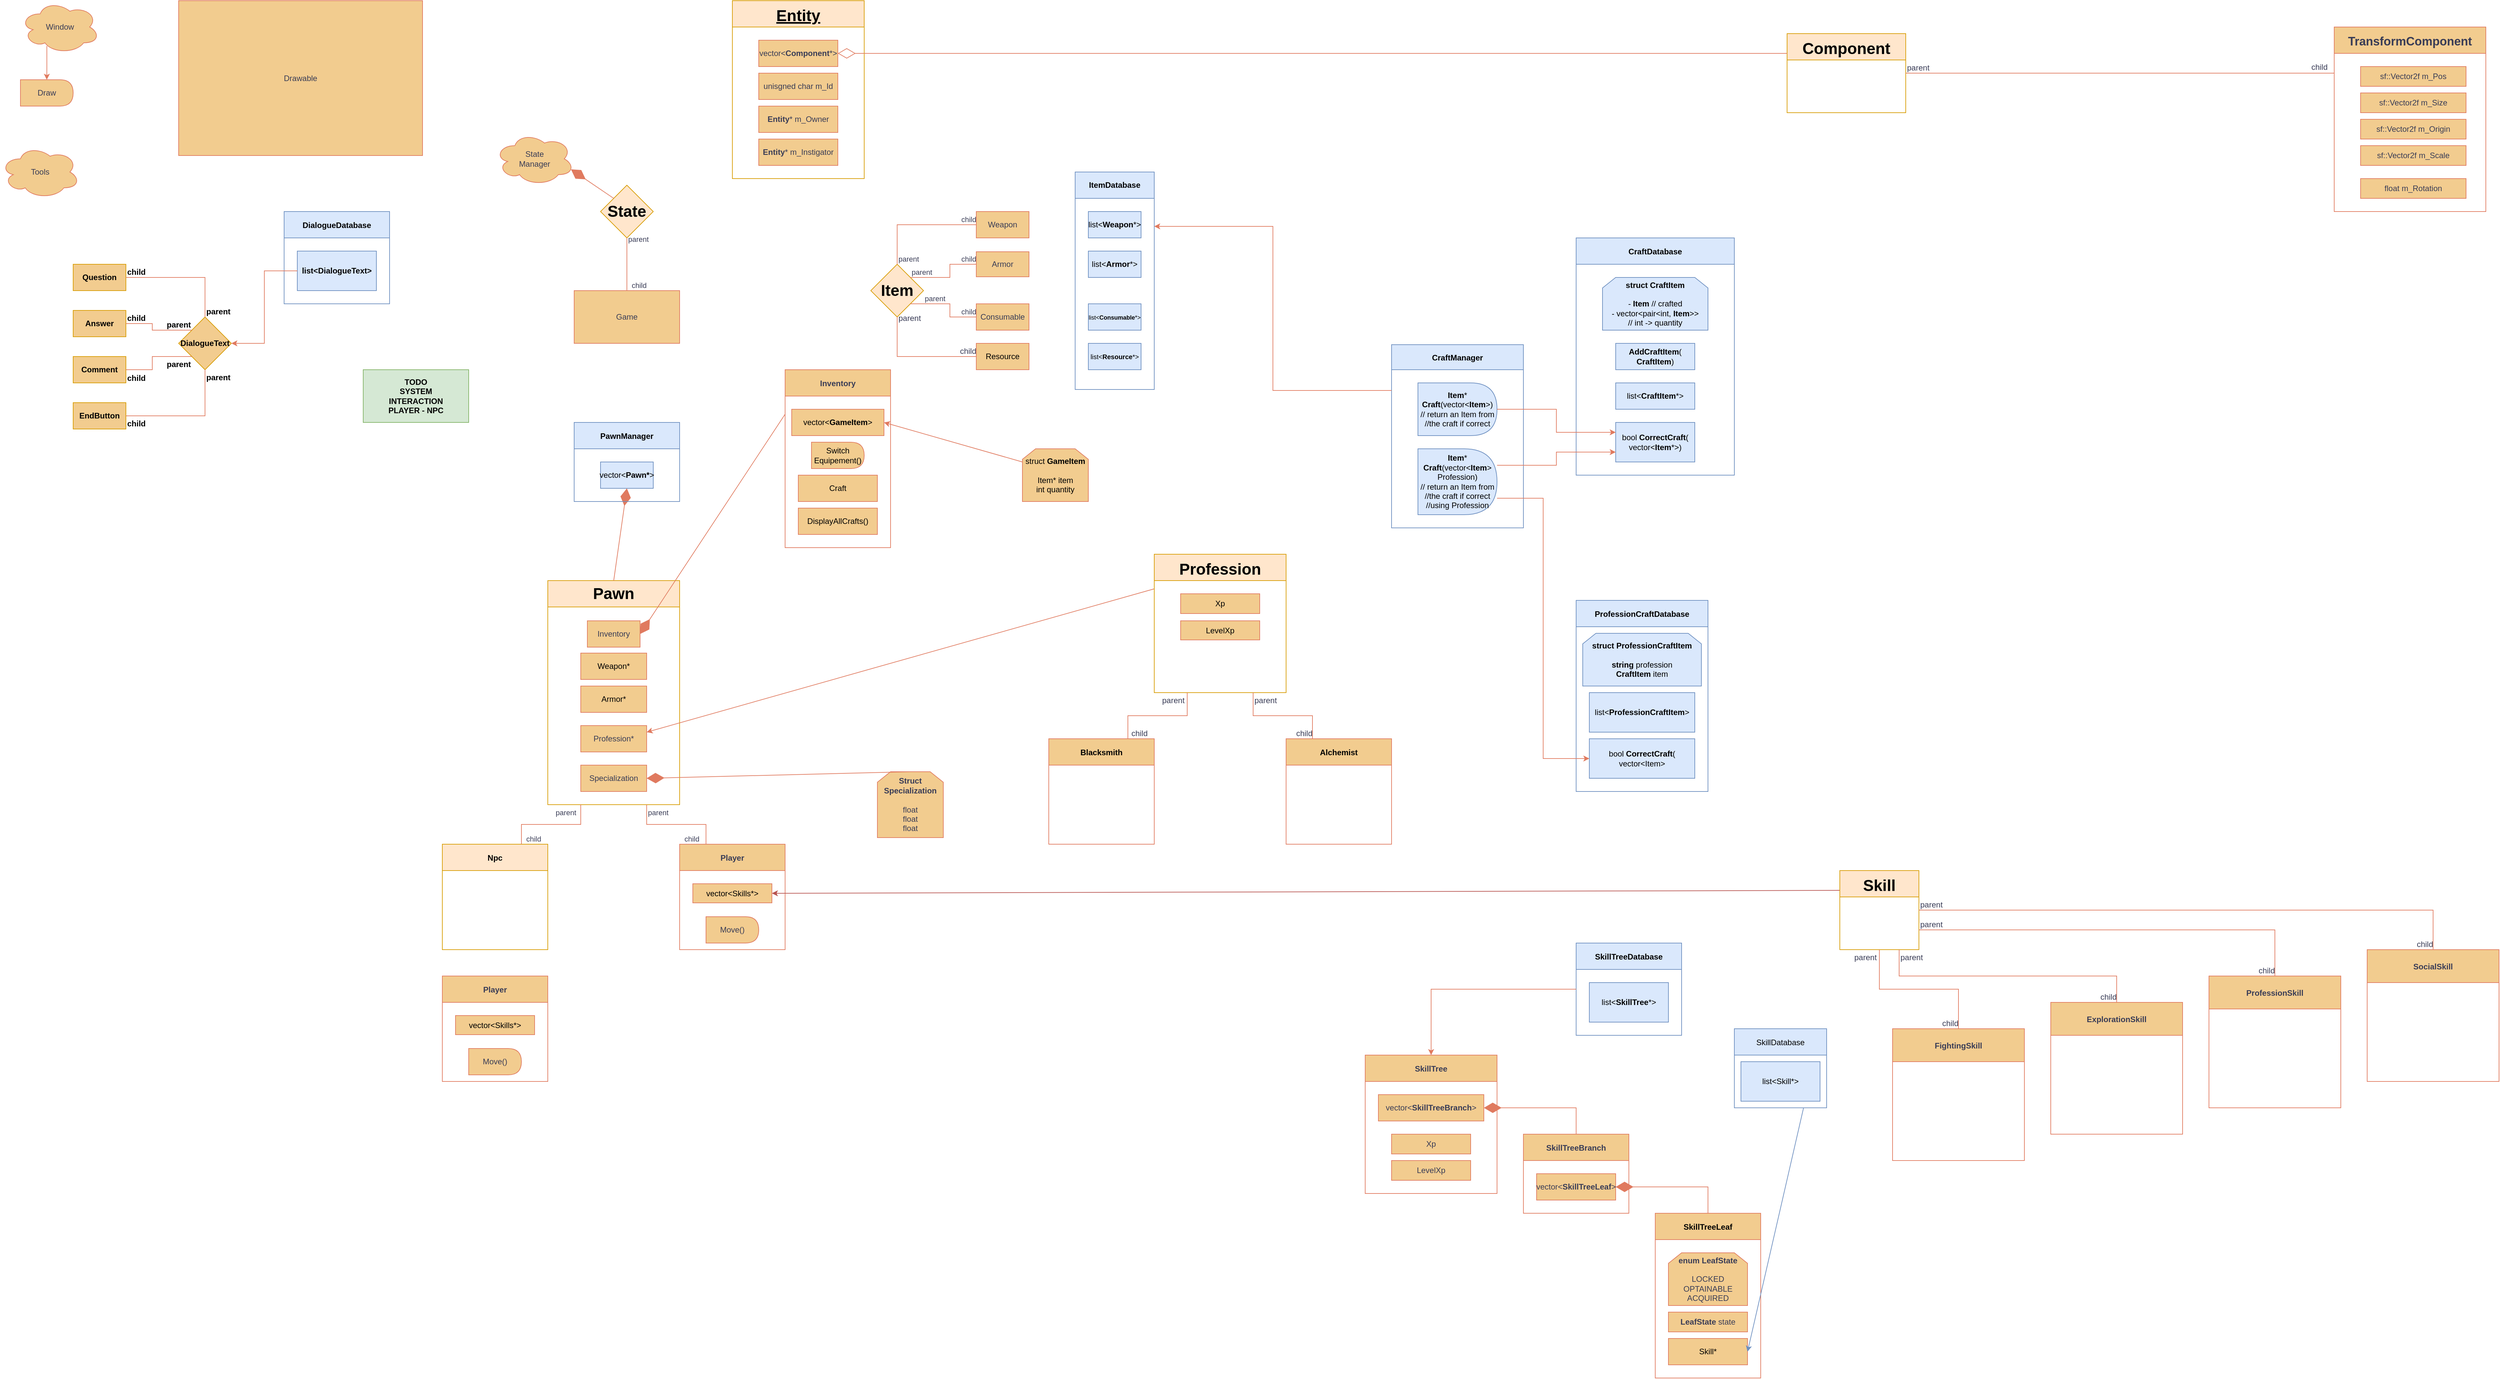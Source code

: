 <mxfile version="24.8.6">
  <diagram name="Page-1" id="PlWj3B3dQWKrGn9RvDhj">
    <mxGraphModel dx="1434" dy="738" grid="1" gridSize="10" guides="1" tooltips="1" connect="1" arrows="1" fold="1" page="1" pageScale="1" pageWidth="3840" pageHeight="2160" background="none" math="0" shadow="0">
      <root>
        <mxCell id="0" />
        <mxCell id="1" parent="0" />
        <mxCell id="kZ3E673snCELfS5Q31nj-23" value="Window" style="ellipse;shape=cloud;whiteSpace=wrap;html=1;labelBackgroundColor=none;rounded=0;fillColor=#F2CC8F;strokeColor=#E07A5F;fontColor=#393C56;" parent="1" vertex="1">
          <mxGeometry x="40" y="40" width="120" height="80" as="geometry" />
        </mxCell>
        <mxCell id="kZ3E673snCELfS5Q31nj-25" value="Tools" style="ellipse;shape=cloud;whiteSpace=wrap;html=1;labelBackgroundColor=none;rounded=0;fillColor=#F2CC8F;strokeColor=#E07A5F;fontColor=#393C56;" parent="1" vertex="1">
          <mxGeometry x="10" y="260" width="120" height="80" as="geometry" />
        </mxCell>
        <mxCell id="kZ3E673snCELfS5Q31nj-31" value="Draw" style="shape=delay;whiteSpace=wrap;html=1;labelBackgroundColor=none;rounded=0;fillColor=#F2CC8F;strokeColor=#E07A5F;fontColor=#393C56;" parent="1" vertex="1">
          <mxGeometry x="40" y="160" width="80" height="40" as="geometry" />
        </mxCell>
        <mxCell id="kZ3E673snCELfS5Q31nj-32" style="edgeStyle=orthogonalEdgeStyle;rounded=0;orthogonalLoop=1;jettySize=auto;html=1;exitX=0.334;exitY=0.859;exitDx=0;exitDy=0;exitPerimeter=0;entryX=0.5;entryY=0;entryDx=0;entryDy=0;labelBackgroundColor=none;fontColor=default;strokeColor=#E07A5F;" parent="1" source="kZ3E673snCELfS5Q31nj-23" target="kZ3E673snCELfS5Q31nj-31" edge="1">
          <mxGeometry relative="1" as="geometry" />
        </mxCell>
        <mxCell id="kZ3E673snCELfS5Q31nj-33" value="Rectangle" style="ellipse;shape=cloud;whiteSpace=wrap;html=1;labelBackgroundColor=none;rounded=0;fillColor=#F2CC8F;strokeColor=#E07A5F;fontColor=#393C56;" parent="1" vertex="1">
          <mxGeometry x="320" y="160" width="120" height="80" as="geometry" />
        </mxCell>
        <mxCell id="kZ3E673snCELfS5Q31nj-34" value="Text" style="ellipse;shape=cloud;whiteSpace=wrap;html=1;labelBackgroundColor=none;rounded=0;fillColor=#F2CC8F;strokeColor=#E07A5F;fontColor=#393C56;" parent="1" vertex="1">
          <mxGeometry x="480" y="160" width="120" height="80" as="geometry" />
        </mxCell>
        <mxCell id="kZ3E673snCELfS5Q31nj-35" value="Drawable" style="ellipse;shape=cloud;whiteSpace=wrap;html=1;labelBackgroundColor=none;rounded=0;fillColor=#F2CC8F;strokeColor=#E07A5F;fontColor=#393C56;" parent="1" vertex="1">
          <mxGeometry x="280" y="40" width="120" height="80" as="geometry" />
        </mxCell>
        <mxCell id="kZ3E673snCELfS5Q31nj-40" value="" style="shape=flexArrow;endArrow=classic;html=1;rounded=0;entryX=0.4;entryY=0.1;entryDx=0;entryDy=0;entryPerimeter=0;labelBackgroundColor=none;fontColor=default;strokeColor=#E07A5F;" parent="1" source="kZ3E673snCELfS5Q31nj-35" target="kZ3E673snCELfS5Q31nj-33" edge="1">
          <mxGeometry width="50" height="50" relative="1" as="geometry">
            <mxPoint x="490" y="240" as="sourcePoint" />
            <mxPoint x="540" y="190" as="targetPoint" />
          </mxGeometry>
        </mxCell>
        <mxCell id="kZ3E673snCELfS5Q31nj-41" value="" style="shape=flexArrow;endArrow=classic;html=1;rounded=0;exitX=0.8;exitY=0.8;exitDx=0;exitDy=0;exitPerimeter=0;labelBackgroundColor=none;fontColor=default;strokeColor=#E07A5F;" parent="1" source="kZ3E673snCELfS5Q31nj-35" target="kZ3E673snCELfS5Q31nj-34" edge="1">
          <mxGeometry width="50" height="50" relative="1" as="geometry">
            <mxPoint x="490" y="240" as="sourcePoint" />
            <mxPoint x="540" y="190" as="targetPoint" />
          </mxGeometry>
        </mxCell>
        <mxCell id="kZ3E673snCELfS5Q31nj-42" value="Drawable" style="rounded=0;whiteSpace=wrap;html=1;labelBackgroundColor=none;fillColor=#F2CC8F;strokeColor=#E07A5F;fontColor=#393C56;" parent="1" vertex="1">
          <mxGeometry x="280" y="40" width="370" height="235" as="geometry" />
        </mxCell>
        <mxCell id="kZ3E673snCELfS5Q31nj-60" value="State&lt;div&gt;Manager&lt;/div&gt;" style="ellipse;shape=cloud;whiteSpace=wrap;html=1;labelBackgroundColor=none;rounded=0;fillColor=#F2CC8F;strokeColor=#E07A5F;fontColor=#393C56;" parent="1" vertex="1">
          <mxGeometry x="760" y="240" width="120" height="80" as="geometry" />
        </mxCell>
        <mxCell id="kZ3E673snCELfS5Q31nj-62" value="&lt;b&gt;&lt;font style=&quot;font-size: 24px;&quot;&gt;State&lt;/font&gt;&lt;/b&gt;" style="rhombus;whiteSpace=wrap;html=1;labelBackgroundColor=none;rounded=0;fillColor=#ffe6cc;strokeColor=#d79b00;" parent="1" vertex="1">
          <mxGeometry x="920" y="320" width="80" height="80" as="geometry" />
        </mxCell>
        <mxCell id="kZ3E673snCELfS5Q31nj-66" value="Game" style="whiteSpace=wrap;html=1;labelBackgroundColor=none;rounded=0;fillColor=#F2CC8F;strokeColor=#E07A5F;fontColor=#393C56;" parent="1" vertex="1">
          <mxGeometry x="880" y="480" width="160" height="80" as="geometry" />
        </mxCell>
        <mxCell id="kZ3E673snCELfS5Q31nj-67" value="" style="endArrow=none;html=1;edgeStyle=orthogonalEdgeStyle;rounded=0;exitX=0.5;exitY=1;exitDx=0;exitDy=0;entryX=0.5;entryY=0;entryDx=0;entryDy=0;labelBackgroundColor=none;fontColor=default;strokeColor=#E07A5F;" parent="1" source="kZ3E673snCELfS5Q31nj-62" target="kZ3E673snCELfS5Q31nj-66" edge="1">
          <mxGeometry relative="1" as="geometry">
            <mxPoint x="1090" y="410" as="sourcePoint" />
            <mxPoint x="1250" y="410" as="targetPoint" />
          </mxGeometry>
        </mxCell>
        <mxCell id="kZ3E673snCELfS5Q31nj-68" value="parent" style="edgeLabel;resizable=0;html=1;align=left;verticalAlign=bottom;labelBackgroundColor=none;rounded=0;fontColor=#393C56;" parent="kZ3E673snCELfS5Q31nj-67" connectable="0" vertex="1">
          <mxGeometry x="-1" relative="1" as="geometry">
            <mxPoint y="10" as="offset" />
          </mxGeometry>
        </mxCell>
        <mxCell id="kZ3E673snCELfS5Q31nj-69" value="child" style="edgeLabel;resizable=0;html=1;align=right;verticalAlign=bottom;labelBackgroundColor=none;rounded=0;fontColor=#393C56;" parent="kZ3E673snCELfS5Q31nj-67" connectable="0" vertex="1">
          <mxGeometry x="1" relative="1" as="geometry">
            <mxPoint x="30" as="offset" />
          </mxGeometry>
        </mxCell>
        <mxCell id="kZ3E673snCELfS5Q31nj-72" value="ItemDatabase" style="swimlane;whiteSpace=wrap;html=1;startSize=40;labelBackgroundColor=none;rounded=0;fillColor=#dae8fc;strokeColor=#6c8ebf;" parent="1" vertex="1">
          <mxGeometry x="1640" y="300" width="120" height="330" as="geometry">
            <mxRectangle x="1400" y="410" width="90" height="30" as="alternateBounds" />
          </mxGeometry>
        </mxCell>
        <mxCell id="wERcz5VRjjp3bPj3p1RH-54" value="list&amp;lt;&lt;b&gt;Weapon&lt;/b&gt;*&amp;gt;" style="whiteSpace=wrap;html=1;strokeColor=#6c8ebf;fillColor=#dae8fc;" parent="kZ3E673snCELfS5Q31nj-72" vertex="1">
          <mxGeometry x="20" y="60" width="80" height="40" as="geometry" />
        </mxCell>
        <mxCell id="wERcz5VRjjp3bPj3p1RH-56" value="list&amp;lt;&lt;b&gt;Armor&lt;/b&gt;*&amp;gt;" style="whiteSpace=wrap;html=1;strokeColor=#6c8ebf;fillColor=#dae8fc;" parent="kZ3E673snCELfS5Q31nj-72" vertex="1">
          <mxGeometry x="20" y="120" width="80" height="40" as="geometry" />
        </mxCell>
        <mxCell id="wERcz5VRjjp3bPj3p1RH-57" value="&lt;font style=&quot;font-size: 9px;&quot;&gt;list&amp;lt;&lt;b&gt;Consumable&lt;/b&gt;*&amp;gt;&lt;/font&gt;" style="whiteSpace=wrap;html=1;strokeColor=#6c8ebf;fillColor=#dae8fc;" parent="kZ3E673snCELfS5Q31nj-72" vertex="1">
          <mxGeometry x="20" y="200" width="80" height="40" as="geometry" />
        </mxCell>
        <mxCell id="wERcz5VRjjp3bPj3p1RH-109" value="&lt;font style=&quot;font-size: 10px; font-weight: normal;&quot;&gt;list&amp;lt;&lt;/font&gt;&lt;font style=&quot;font-size: 10px;&quot;&gt;Resource&lt;/font&gt;&lt;font style=&quot;font-size: 10px; font-weight: normal;&quot;&gt;*&amp;gt;&lt;/font&gt;" style="whiteSpace=wrap;html=1;fillStyle=auto;strokeColor=#6c8ebf;align=center;verticalAlign=middle;fontFamily=Helvetica;fontSize=12;fontStyle=1;fillColor=#dae8fc;" parent="kZ3E673snCELfS5Q31nj-72" vertex="1">
          <mxGeometry x="20" y="260" width="80" height="40" as="geometry" />
        </mxCell>
        <mxCell id="kZ3E673snCELfS5Q31nj-102" value="&lt;font style=&quot;font-size: 24px;&quot;&gt;Pawn&lt;/font&gt;" style="swimlane;whiteSpace=wrap;html=1;startSize=40;labelBackgroundColor=none;rounded=0;fillColor=#ffe6cc;strokeColor=#d79b00;" parent="1" vertex="1">
          <mxGeometry x="840" y="920" width="200" height="340" as="geometry" />
        </mxCell>
        <mxCell id="wERcz5VRjjp3bPj3p1RH-38" value="Inventory" style="whiteSpace=wrap;html=1;labelBackgroundColor=none;rounded=0;fillColor=#F2CC8F;strokeColor=#E07A5F;fontColor=#393C56;" parent="kZ3E673snCELfS5Q31nj-102" vertex="1">
          <mxGeometry x="60" y="61" width="80" height="40" as="geometry" />
        </mxCell>
        <mxCell id="XGUxbLaPOQHml9Gsg8VW-108" value="Profession*" style="whiteSpace=wrap;html=1;rounded=0;strokeColor=#E07A5F;align=center;verticalAlign=middle;fontFamily=Helvetica;fontSize=12;fontColor=#393C56;labelBackgroundColor=none;fillColor=#F2CC8F;" parent="kZ3E673snCELfS5Q31nj-102" vertex="1">
          <mxGeometry x="50" y="220" width="100" height="40" as="geometry" />
        </mxCell>
        <mxCell id="XGUxbLaPOQHml9Gsg8VW-180" value="Specialization" style="whiteSpace=wrap;html=1;rounded=0;strokeColor=#E07A5F;align=center;verticalAlign=middle;fontFamily=Helvetica;fontSize=12;fontColor=#393C56;labelBackgroundColor=none;fillColor=#F2CC8F;" parent="kZ3E673snCELfS5Q31nj-102" vertex="1">
          <mxGeometry x="50" y="280" width="100" height="40" as="geometry" />
        </mxCell>
        <mxCell id="5dM5_76Hkjmq63weHWPZ-4" value="Armor*" style="whiteSpace=wrap;html=1;strokeColor=#E07A5F;fillColor=#F2CC8F;" parent="kZ3E673snCELfS5Q31nj-102" vertex="1">
          <mxGeometry x="50" y="160" width="100" height="40" as="geometry" />
        </mxCell>
        <mxCell id="wERcz5VRjjp3bPj3p1RH-4" value="Player" style="swimlane;startSize=40;labelBackgroundColor=none;rounded=0;fillColor=#F2CC8F;strokeColor=#E07A5F;fontColor=#393C56;" parent="1" vertex="1">
          <mxGeometry x="1040" y="1320" width="160" height="160" as="geometry" />
        </mxCell>
        <mxCell id="WcxHKJvS5WV7_76nwh8t-4" value="vector&amp;lt;Skills*&amp;gt;" style="whiteSpace=wrap;html=1;fillColor=#F2CC8F;strokeColor=#E07A5F;" parent="wERcz5VRjjp3bPj3p1RH-4" vertex="1">
          <mxGeometry x="20" y="60" width="120" height="29" as="geometry" />
        </mxCell>
        <mxCell id="wERcz5VRjjp3bPj3p1RH-42" value="Move()" style="shape=delay;whiteSpace=wrap;html=1;labelBackgroundColor=none;fillColor=#F2CC8F;strokeColor=#E07A5F;fontColor=#393C56;" parent="wERcz5VRjjp3bPj3p1RH-4" vertex="1">
          <mxGeometry x="40" y="110" width="80" height="40" as="geometry" />
        </mxCell>
        <mxCell id="wERcz5VRjjp3bPj3p1RH-5" value="" style="endArrow=none;html=1;edgeStyle=orthogonalEdgeStyle;rounded=0;exitX=0.75;exitY=1;exitDx=0;exitDy=0;entryX=0.25;entryY=0;entryDx=0;entryDy=0;labelBackgroundColor=none;fontColor=default;strokeColor=#E07A5F;" parent="1" source="kZ3E673snCELfS5Q31nj-102" target="wERcz5VRjjp3bPj3p1RH-4" edge="1">
          <mxGeometry relative="1" as="geometry">
            <mxPoint x="1080" y="880" as="sourcePoint" />
            <mxPoint x="1240" y="880" as="targetPoint" />
          </mxGeometry>
        </mxCell>
        <mxCell id="wERcz5VRjjp3bPj3p1RH-6" value="parent" style="edgeLabel;resizable=0;html=1;align=left;verticalAlign=bottom;labelBackgroundColor=none;rounded=0;fontColor=#393C56;" parent="wERcz5VRjjp3bPj3p1RH-5" connectable="0" vertex="1">
          <mxGeometry x="-1" relative="1" as="geometry">
            <mxPoint y="20" as="offset" />
          </mxGeometry>
        </mxCell>
        <mxCell id="wERcz5VRjjp3bPj3p1RH-7" value="child" style="edgeLabel;resizable=0;html=1;align=right;verticalAlign=bottom;labelBackgroundColor=none;rounded=0;fontColor=#393C56;" parent="wERcz5VRjjp3bPj3p1RH-5" connectable="0" vertex="1">
          <mxGeometry x="1" relative="1" as="geometry">
            <mxPoint x="-10" as="offset" />
          </mxGeometry>
        </mxCell>
        <mxCell id="wERcz5VRjjp3bPj3p1RH-8" value="Npc" style="swimlane;startSize=40;labelBackgroundColor=none;rounded=0;fillColor=#ffe6cc;strokeColor=#d79b00;" parent="1" vertex="1">
          <mxGeometry x="680" y="1320" width="160" height="160" as="geometry" />
        </mxCell>
        <mxCell id="wERcz5VRjjp3bPj3p1RH-9" value="" style="endArrow=none;html=1;edgeStyle=orthogonalEdgeStyle;rounded=0;exitX=0.25;exitY=1;exitDx=0;exitDy=0;entryX=0.75;entryY=0;entryDx=0;entryDy=0;labelBackgroundColor=none;fontColor=default;strokeColor=#E07A5F;" parent="1" source="kZ3E673snCELfS5Q31nj-102" target="wERcz5VRjjp3bPj3p1RH-8" edge="1">
          <mxGeometry relative="1" as="geometry">
            <mxPoint x="710" y="880" as="sourcePoint" />
            <mxPoint x="870" y="880" as="targetPoint" />
          </mxGeometry>
        </mxCell>
        <mxCell id="wERcz5VRjjp3bPj3p1RH-10" value="parent" style="edgeLabel;resizable=0;html=1;align=left;verticalAlign=bottom;labelBackgroundColor=none;rounded=0;fontColor=#393C56;" parent="wERcz5VRjjp3bPj3p1RH-9" connectable="0" vertex="1">
          <mxGeometry x="-1" relative="1" as="geometry">
            <mxPoint x="-40" y="20" as="offset" />
          </mxGeometry>
        </mxCell>
        <mxCell id="wERcz5VRjjp3bPj3p1RH-11" value="child" style="edgeLabel;resizable=0;html=1;align=right;verticalAlign=bottom;labelBackgroundColor=none;rounded=0;fontColor=#393C56;" parent="wERcz5VRjjp3bPj3p1RH-9" connectable="0" vertex="1">
          <mxGeometry x="1" relative="1" as="geometry">
            <mxPoint x="30" as="offset" />
          </mxGeometry>
        </mxCell>
        <mxCell id="wERcz5VRjjp3bPj3p1RH-13" value="Inventory" style="swimlane;startSize=40;labelBackgroundColor=none;rounded=0;fillColor=#F2CC8F;strokeColor=#E07A5F;fontColor=#393C56;" parent="1" vertex="1">
          <mxGeometry x="1200" y="600" width="160" height="270" as="geometry">
            <mxRectangle x="880" y="690" width="90" height="40" as="alternateBounds" />
          </mxGeometry>
        </mxCell>
        <mxCell id="wERcz5VRjjp3bPj3p1RH-18" value="vector&amp;lt;&lt;b&gt;GameItem&lt;/b&gt;&lt;span style=&quot;background-color: initial;&quot;&gt;&amp;gt;&lt;/span&gt;" style="whiteSpace=wrap;html=1;labelBackgroundColor=none;rounded=0;fillColor=#F2CC8F;strokeColor=#E07A5F;" parent="wERcz5VRjjp3bPj3p1RH-13" vertex="1">
          <mxGeometry x="10" y="60" width="140" height="40" as="geometry" />
        </mxCell>
        <mxCell id="wERcz5VRjjp3bPj3p1RH-62" value="Switch&lt;div&gt;Equipement()&lt;/div&gt;" style="shape=delay;whiteSpace=wrap;html=1;strokeColor=#E07A5F;fillColor=#F2CC8F;" parent="wERcz5VRjjp3bPj3p1RH-13" vertex="1">
          <mxGeometry x="40" y="110" width="80" height="40" as="geometry" />
        </mxCell>
        <mxCell id="XGUxbLaPOQHml9Gsg8VW-16" value="Craft" style="whiteSpace=wrap;html=1;fillColor=#F2CC8F;strokeColor=#E07A5F;" parent="wERcz5VRjjp3bPj3p1RH-13" vertex="1">
          <mxGeometry x="20" y="160" width="120" height="40" as="geometry" />
        </mxCell>
        <mxCell id="XGUxbLaPOQHml9Gsg8VW-17" value="DisplayAllCrafts()" style="whiteSpace=wrap;html=1;fillColor=#F2CC8F;strokeColor=#E07A5F;" parent="wERcz5VRjjp3bPj3p1RH-13" vertex="1">
          <mxGeometry x="20" y="210" width="120" height="40" as="geometry" />
        </mxCell>
        <mxCell id="wERcz5VRjjp3bPj3p1RH-20" value="Weapon" style="whiteSpace=wrap;html=1;labelBackgroundColor=none;rounded=0;fillColor=#F2CC8F;strokeColor=#E07A5F;fontColor=#393C56;" parent="1" vertex="1">
          <mxGeometry x="1490" y="360" width="80" height="40" as="geometry" />
        </mxCell>
        <mxCell id="wERcz5VRjjp3bPj3p1RH-21" value="Armor" style="whiteSpace=wrap;html=1;labelBackgroundColor=none;rounded=0;fillColor=#F2CC8F;strokeColor=#E07A5F;fontColor=#393C56;" parent="1" vertex="1">
          <mxGeometry x="1490" y="421" width="80" height="38" as="geometry" />
        </mxCell>
        <mxCell id="wERcz5VRjjp3bPj3p1RH-22" value="Consumable" style="whiteSpace=wrap;html=1;labelBackgroundColor=none;rounded=0;fillColor=#F2CC8F;strokeColor=#E07A5F;fontColor=#393C56;" parent="1" vertex="1">
          <mxGeometry x="1490" y="500" width="80" height="40" as="geometry" />
        </mxCell>
        <mxCell id="wERcz5VRjjp3bPj3p1RH-23" value="&lt;font style=&quot;font-size: 24px;&quot;&gt;&lt;b&gt;Item&lt;/b&gt;&lt;/font&gt;" style="rhombus;whiteSpace=wrap;html=1;labelBackgroundColor=none;rounded=0;fillColor=#ffe6cc;strokeColor=#d79b00;" parent="1" vertex="1">
          <mxGeometry x="1330" y="440" width="80" height="80" as="geometry" />
        </mxCell>
        <mxCell id="wERcz5VRjjp3bPj3p1RH-25" value="" style="endArrow=none;html=1;edgeStyle=orthogonalEdgeStyle;rounded=0;exitX=0.5;exitY=0;exitDx=0;exitDy=0;entryX=0;entryY=0.5;entryDx=0;entryDy=0;labelBackgroundColor=none;fontColor=default;strokeColor=#E07A5F;" parent="1" source="wERcz5VRjjp3bPj3p1RH-23" target="wERcz5VRjjp3bPj3p1RH-20" edge="1">
          <mxGeometry relative="1" as="geometry">
            <mxPoint x="1430" y="430" as="sourcePoint" />
            <mxPoint x="1570" y="410" as="targetPoint" />
          </mxGeometry>
        </mxCell>
        <mxCell id="wERcz5VRjjp3bPj3p1RH-26" value="parent" style="edgeLabel;resizable=0;html=1;align=left;verticalAlign=bottom;labelBackgroundColor=none;rounded=0;fontColor=#393C56;" parent="wERcz5VRjjp3bPj3p1RH-25" connectable="0" vertex="1">
          <mxGeometry x="-1" relative="1" as="geometry" />
        </mxCell>
        <mxCell id="wERcz5VRjjp3bPj3p1RH-27" value="child" style="edgeLabel;resizable=0;html=1;align=right;verticalAlign=bottom;labelBackgroundColor=none;rounded=0;fontColor=#393C56;" parent="wERcz5VRjjp3bPj3p1RH-25" connectable="0" vertex="1">
          <mxGeometry x="1" relative="1" as="geometry" />
        </mxCell>
        <mxCell id="wERcz5VRjjp3bPj3p1RH-28" value="" style="endArrow=none;html=1;edgeStyle=orthogonalEdgeStyle;rounded=0;exitX=1;exitY=0;exitDx=0;exitDy=0;entryX=0;entryY=0.5;entryDx=0;entryDy=0;labelBackgroundColor=none;fontColor=default;strokeColor=#E07A5F;" parent="1" source="wERcz5VRjjp3bPj3p1RH-23" target="wERcz5VRjjp3bPj3p1RH-21" edge="1">
          <mxGeometry relative="1" as="geometry">
            <mxPoint x="1410" y="520" as="sourcePoint" />
            <mxPoint x="1570" y="520" as="targetPoint" />
          </mxGeometry>
        </mxCell>
        <mxCell id="wERcz5VRjjp3bPj3p1RH-29" value="parent" style="edgeLabel;resizable=0;html=1;align=left;verticalAlign=bottom;labelBackgroundColor=none;rounded=0;fontColor=#393C56;" parent="wERcz5VRjjp3bPj3p1RH-28" connectable="0" vertex="1">
          <mxGeometry x="-1" relative="1" as="geometry" />
        </mxCell>
        <mxCell id="wERcz5VRjjp3bPj3p1RH-30" value="child" style="edgeLabel;resizable=0;html=1;align=right;verticalAlign=bottom;labelBackgroundColor=none;rounded=0;fontColor=#393C56;" parent="wERcz5VRjjp3bPj3p1RH-28" connectable="0" vertex="1">
          <mxGeometry x="1" relative="1" as="geometry" />
        </mxCell>
        <mxCell id="wERcz5VRjjp3bPj3p1RH-31" value="" style="endArrow=none;html=1;edgeStyle=orthogonalEdgeStyle;rounded=0;exitX=1;exitY=1;exitDx=0;exitDy=0;entryX=0;entryY=0.5;entryDx=0;entryDy=0;labelBackgroundColor=none;fontColor=default;strokeColor=#E07A5F;" parent="1" source="wERcz5VRjjp3bPj3p1RH-23" target="wERcz5VRjjp3bPj3p1RH-22" edge="1">
          <mxGeometry relative="1" as="geometry">
            <mxPoint x="1420" y="580" as="sourcePoint" />
            <mxPoint x="1580" y="580" as="targetPoint" />
          </mxGeometry>
        </mxCell>
        <mxCell id="wERcz5VRjjp3bPj3p1RH-32" value="parent" style="edgeLabel;resizable=0;html=1;align=left;verticalAlign=bottom;labelBackgroundColor=none;rounded=0;fontColor=#393C56;" parent="wERcz5VRjjp3bPj3p1RH-31" connectable="0" vertex="1">
          <mxGeometry x="-1" relative="1" as="geometry">
            <mxPoint x="20" as="offset" />
          </mxGeometry>
        </mxCell>
        <mxCell id="wERcz5VRjjp3bPj3p1RH-33" value="child" style="edgeLabel;resizable=0;html=1;align=right;verticalAlign=bottom;labelBackgroundColor=none;rounded=0;fontColor=#393C56;" parent="wERcz5VRjjp3bPj3p1RH-31" connectable="0" vertex="1">
          <mxGeometry x="1" relative="1" as="geometry" />
        </mxCell>
        <mxCell id="wERcz5VRjjp3bPj3p1RH-50" value="" style="endArrow=diamondThin;endFill=1;endSize=24;html=1;rounded=0;strokeColor=#E07A5F;fontColor=#393C56;fillColor=#F2CC8F;exitX=0.5;exitY=0;exitDx=0;exitDy=0;entryX=0.5;entryY=1;entryDx=0;entryDy=0;" parent="1" source="kZ3E673snCELfS5Q31nj-102" target="wERcz5VRjjp3bPj3p1RH-72" edge="1">
          <mxGeometry width="160" relative="1" as="geometry">
            <mxPoint x="990" y="880" as="sourcePoint" />
            <mxPoint x="966.0" y="866" as="targetPoint" />
          </mxGeometry>
        </mxCell>
        <mxCell id="wERcz5VRjjp3bPj3p1RH-51" value="" style="endArrow=diamondThin;endFill=1;endSize=24;html=1;rounded=0;strokeColor=#E07A5F;fontColor=#393C56;fillColor=#F2CC8F;exitX=0;exitY=0;exitDx=0;exitDy=0;entryX=0.96;entryY=0.7;entryDx=0;entryDy=0;entryPerimeter=0;" parent="1" source="kZ3E673snCELfS5Q31nj-62" target="kZ3E673snCELfS5Q31nj-60" edge="1">
          <mxGeometry width="160" relative="1" as="geometry">
            <mxPoint x="900" y="280" as="sourcePoint" />
            <mxPoint x="1060" y="280" as="targetPoint" />
          </mxGeometry>
        </mxCell>
        <mxCell id="wERcz5VRjjp3bPj3p1RH-71" value="PawnManager" style="swimlane;strokeColor=#6c8ebf;fillColor=#dae8fc;startSize=40;" parent="1" vertex="1">
          <mxGeometry x="880" y="680" width="160" height="120" as="geometry" />
        </mxCell>
        <mxCell id="wERcz5VRjjp3bPj3p1RH-72" value="&lt;span style=&quot;font-weight: normal;&quot;&gt;vector&amp;lt;&lt;/span&gt;Pawn*&lt;span style=&quot;font-weight: normal;&quot;&gt;&amp;gt;&lt;/span&gt;" style="whiteSpace=wrap;html=1;strokeColor=#6c8ebf;align=center;verticalAlign=middle;fontFamily=Helvetica;fontSize=12;fontStyle=1;fillColor=#dae8fc;" parent="wERcz5VRjjp3bPj3p1RH-71" vertex="1">
          <mxGeometry x="40" y="60" width="80" height="40" as="geometry" />
        </mxCell>
        <mxCell id="wERcz5VRjjp3bPj3p1RH-78" value="DialogueDatabase" style="swimlane;strokeColor=#6c8ebf;align=center;verticalAlign=middle;fontFamily=Helvetica;fontSize=12;fontStyle=1;fillColor=#dae8fc;startSize=40;fillStyle=auto;" parent="1" vertex="1">
          <mxGeometry x="440" y="360" width="160" height="140" as="geometry" />
        </mxCell>
        <mxCell id="wERcz5VRjjp3bPj3p1RH-79" value="list&amp;lt;DialogueText&amp;gt;" style="whiteSpace=wrap;html=1;fillStyle=auto;strokeColor=#6c8ebf;align=center;verticalAlign=middle;fontFamily=Helvetica;fontSize=12;fontColor=default;fontStyle=1;fillColor=#dae8fc;" parent="wERcz5VRjjp3bPj3p1RH-78" vertex="1">
          <mxGeometry x="20" y="60" width="120" height="60" as="geometry" />
        </mxCell>
        <mxCell id="wERcz5VRjjp3bPj3p1RH-81" value="DialogueText" style="rhombus;whiteSpace=wrap;html=1;fillStyle=auto;strokeColor=#d79b00;align=center;verticalAlign=middle;fontFamily=Helvetica;fontSize=12;fontStyle=1;fillColor=#F2CC8F;" parent="1" vertex="1">
          <mxGeometry x="280" y="520" width="80" height="80" as="geometry" />
        </mxCell>
        <mxCell id="wERcz5VRjjp3bPj3p1RH-82" value="Question" style="whiteSpace=wrap;html=1;fillStyle=auto;strokeColor=#d79b00;align=center;verticalAlign=middle;fontFamily=Helvetica;fontSize=12;fontColor=default;fontStyle=1;fillColor=#F2CC8F;" parent="1" vertex="1">
          <mxGeometry x="120" y="440" width="80" height="40" as="geometry" />
        </mxCell>
        <mxCell id="wERcz5VRjjp3bPj3p1RH-83" value="Answer" style="whiteSpace=wrap;html=1;fillStyle=auto;strokeColor=#d79b00;align=center;verticalAlign=middle;fontFamily=Helvetica;fontSize=12;fontColor=default;fontStyle=1;fillColor=#F2CC8F;" parent="1" vertex="1">
          <mxGeometry x="120" y="510" width="80" height="40" as="geometry" />
        </mxCell>
        <mxCell id="wERcz5VRjjp3bPj3p1RH-84" value="Comment" style="whiteSpace=wrap;html=1;fillStyle=auto;strokeColor=#d79b00;align=center;verticalAlign=middle;fontFamily=Helvetica;fontSize=12;fontColor=default;fontStyle=1;fillColor=#F2CC8F;" parent="1" vertex="1">
          <mxGeometry x="120" y="580" width="80" height="40" as="geometry" />
        </mxCell>
        <mxCell id="wERcz5VRjjp3bPj3p1RH-85" value="EndButton" style="whiteSpace=wrap;html=1;fillStyle=auto;strokeColor=#d79b00;align=center;verticalAlign=middle;fontFamily=Helvetica;fontSize=12;fontColor=default;fontStyle=1;fillColor=#F2CC8F;" parent="1" vertex="1">
          <mxGeometry x="120" y="650" width="80" height="40" as="geometry" />
        </mxCell>
        <mxCell id="wERcz5VRjjp3bPj3p1RH-88" value="" style="endArrow=none;html=1;edgeStyle=orthogonalEdgeStyle;rounded=0;strokeColor=#E07A5F;fontFamily=Helvetica;fontSize=12;fontColor=default;fontStyle=1;fillColor=#F2CC8F;exitX=0.5;exitY=0;exitDx=0;exitDy=0;entryX=1;entryY=0.5;entryDx=0;entryDy=0;" parent="1" source="wERcz5VRjjp3bPj3p1RH-81" target="wERcz5VRjjp3bPj3p1RH-82" edge="1">
          <mxGeometry relative="1" as="geometry">
            <mxPoint x="400" y="400" as="sourcePoint" />
            <mxPoint x="560" y="400" as="targetPoint" />
          </mxGeometry>
        </mxCell>
        <mxCell id="wERcz5VRjjp3bPj3p1RH-89" value="parent" style="edgeLabel;resizable=0;html=1;align=left;verticalAlign=bottom;fillStyle=auto;strokeColor=#d79b00;fontFamily=Helvetica;fontSize=12;fontColor=default;fontStyle=1;fillColor=#ffe6cc;" parent="wERcz5VRjjp3bPj3p1RH-88" connectable="0" vertex="1">
          <mxGeometry x="-1" relative="1" as="geometry">
            <mxPoint as="offset" />
          </mxGeometry>
        </mxCell>
        <mxCell id="wERcz5VRjjp3bPj3p1RH-90" value="child" style="edgeLabel;resizable=0;html=1;align=right;verticalAlign=bottom;fillStyle=auto;strokeColor=#d79b00;fontFamily=Helvetica;fontSize=12;fontColor=default;fontStyle=1;fillColor=#ffe6cc;" parent="wERcz5VRjjp3bPj3p1RH-88" connectable="0" vertex="1">
          <mxGeometry x="1" relative="1" as="geometry">
            <mxPoint x="30" as="offset" />
          </mxGeometry>
        </mxCell>
        <mxCell id="wERcz5VRjjp3bPj3p1RH-91" value="" style="endArrow=none;html=1;edgeStyle=orthogonalEdgeStyle;rounded=0;strokeColor=#E07A5F;fontFamily=Helvetica;fontSize=12;fontColor=default;fontStyle=1;fillColor=#F2CC8F;exitX=0;exitY=0;exitDx=0;exitDy=0;entryX=1;entryY=0.5;entryDx=0;entryDy=0;" parent="1" source="wERcz5VRjjp3bPj3p1RH-81" target="wERcz5VRjjp3bPj3p1RH-83" edge="1">
          <mxGeometry relative="1" as="geometry">
            <mxPoint x="300" y="570" as="sourcePoint" />
            <mxPoint x="460" y="570" as="targetPoint" />
          </mxGeometry>
        </mxCell>
        <mxCell id="wERcz5VRjjp3bPj3p1RH-92" value="parent" style="edgeLabel;resizable=0;html=1;align=left;verticalAlign=bottom;fillStyle=auto;strokeColor=#d79b00;fontFamily=Helvetica;fontSize=12;fontColor=default;fontStyle=1;fillColor=#ffe6cc;" parent="wERcz5VRjjp3bPj3p1RH-91" connectable="0" vertex="1">
          <mxGeometry x="-1" relative="1" as="geometry">
            <mxPoint x="-40" y="60" as="offset" />
          </mxGeometry>
        </mxCell>
        <mxCell id="wERcz5VRjjp3bPj3p1RH-93" value="child" style="edgeLabel;resizable=0;html=1;align=right;verticalAlign=bottom;fillStyle=auto;strokeColor=#d79b00;fontFamily=Helvetica;fontSize=12;fontColor=default;fontStyle=1;fillColor=#ffe6cc;" parent="wERcz5VRjjp3bPj3p1RH-91" connectable="0" vertex="1">
          <mxGeometry x="1" relative="1" as="geometry">
            <mxPoint x="30" as="offset" />
          </mxGeometry>
        </mxCell>
        <mxCell id="wERcz5VRjjp3bPj3p1RH-94" value="" style="endArrow=none;html=1;edgeStyle=orthogonalEdgeStyle;rounded=0;strokeColor=#E07A5F;fontFamily=Helvetica;fontSize=12;fontColor=default;fontStyle=1;fillColor=#F2CC8F;exitX=0;exitY=1;exitDx=0;exitDy=0;entryX=1;entryY=0.5;entryDx=0;entryDy=0;" parent="1" source="wERcz5VRjjp3bPj3p1RH-81" target="wERcz5VRjjp3bPj3p1RH-84" edge="1">
          <mxGeometry relative="1" as="geometry">
            <mxPoint x="300" y="610" as="sourcePoint" />
            <mxPoint x="460" y="610" as="targetPoint" />
          </mxGeometry>
        </mxCell>
        <mxCell id="wERcz5VRjjp3bPj3p1RH-95" value="parent" style="edgeLabel;resizable=0;html=1;align=left;verticalAlign=bottom;fillStyle=auto;strokeColor=#d79b00;fontFamily=Helvetica;fontSize=12;fontColor=default;fontStyle=1;fillColor=#ffe6cc;" parent="wERcz5VRjjp3bPj3p1RH-94" connectable="0" vertex="1">
          <mxGeometry x="-1" relative="1" as="geometry">
            <mxPoint x="-40" y="-40" as="offset" />
          </mxGeometry>
        </mxCell>
        <mxCell id="wERcz5VRjjp3bPj3p1RH-96" value="child" style="edgeLabel;resizable=0;html=1;align=right;verticalAlign=bottom;fillStyle=auto;strokeColor=#d79b00;fontFamily=Helvetica;fontSize=12;fontColor=default;fontStyle=1;fillColor=#ffe6cc;" parent="wERcz5VRjjp3bPj3p1RH-94" connectable="0" vertex="1">
          <mxGeometry x="1" relative="1" as="geometry">
            <mxPoint x="30" y="21" as="offset" />
          </mxGeometry>
        </mxCell>
        <mxCell id="wERcz5VRjjp3bPj3p1RH-97" value="" style="endArrow=none;html=1;edgeStyle=orthogonalEdgeStyle;rounded=0;strokeColor=#E07A5F;fontFamily=Helvetica;fontSize=12;fontColor=default;fontStyle=1;fillColor=#F2CC8F;exitX=0.5;exitY=1;exitDx=0;exitDy=0;entryX=1;entryY=0.5;entryDx=0;entryDy=0;" parent="1" source="wERcz5VRjjp3bPj3p1RH-81" target="wERcz5VRjjp3bPj3p1RH-85" edge="1">
          <mxGeometry relative="1" as="geometry">
            <mxPoint x="330" y="640" as="sourcePoint" />
            <mxPoint x="490" y="640" as="targetPoint" />
          </mxGeometry>
        </mxCell>
        <mxCell id="wERcz5VRjjp3bPj3p1RH-98" value="parent" style="edgeLabel;resizable=0;html=1;align=left;verticalAlign=bottom;fillStyle=auto;strokeColor=#d79b00;fontFamily=Helvetica;fontSize=12;fontColor=default;fontStyle=1;fillColor=#ffe6cc;" parent="wERcz5VRjjp3bPj3p1RH-97" connectable="0" vertex="1">
          <mxGeometry x="-1" relative="1" as="geometry">
            <mxPoint y="20" as="offset" />
          </mxGeometry>
        </mxCell>
        <mxCell id="wERcz5VRjjp3bPj3p1RH-99" value="child" style="edgeLabel;resizable=0;html=1;align=right;verticalAlign=bottom;fillStyle=auto;strokeColor=#d79b00;fontFamily=Helvetica;fontSize=12;fontColor=default;fontStyle=1;fillColor=#ffe6cc;" parent="wERcz5VRjjp3bPj3p1RH-97" connectable="0" vertex="1">
          <mxGeometry x="1" relative="1" as="geometry">
            <mxPoint x="30" y="20" as="offset" />
          </mxGeometry>
        </mxCell>
        <mxCell id="wERcz5VRjjp3bPj3p1RH-101" style="edgeStyle=orthogonalEdgeStyle;rounded=0;orthogonalLoop=1;jettySize=auto;html=1;exitX=0;exitY=0.5;exitDx=0;exitDy=0;entryX=1;entryY=0.5;entryDx=0;entryDy=0;strokeColor=#E07A5F;fontFamily=Helvetica;fontSize=12;fontColor=default;fontStyle=1;fillColor=#F2CC8F;" parent="1" source="wERcz5VRjjp3bPj3p1RH-79" target="wERcz5VRjjp3bPj3p1RH-81" edge="1">
          <mxGeometry relative="1" as="geometry" />
        </mxCell>
        <mxCell id="wERcz5VRjjp3bPj3p1RH-105" value="&lt;span style=&quot;font-weight: normal;&quot;&gt;Resource&lt;/span&gt;" style="whiteSpace=wrap;html=1;fillStyle=auto;align=center;verticalAlign=middle;fontFamily=Helvetica;fontSize=12;fontStyle=1;fillColor=#F2CC8F;strokeColor=#E07A5F;" parent="1" vertex="1">
          <mxGeometry x="1490" y="560" width="80" height="40" as="geometry" />
        </mxCell>
        <mxCell id="wERcz5VRjjp3bPj3p1RH-112" value="TODO&lt;div&gt;SYSTEM&lt;/div&gt;&lt;div&gt;INTERACTION&lt;/div&gt;&lt;div&gt;PLAYER - NPC&lt;/div&gt;" style="whiteSpace=wrap;html=1;fillStyle=auto;strokeColor=#82b366;align=center;verticalAlign=middle;fontFamily=Helvetica;fontSize=12;fontStyle=1;fillColor=#d5e8d4;" parent="1" vertex="1">
          <mxGeometry x="560" y="600" width="160" height="80" as="geometry" />
        </mxCell>
        <mxCell id="XGUxbLaPOQHml9Gsg8VW-2" value="CraftManager" style="swimlane;fillColor=#dae8fc;strokeColor=#6c8ebf;startSize=38;" parent="1" vertex="1">
          <mxGeometry x="2120" y="562" width="200" height="278" as="geometry" />
        </mxCell>
        <mxCell id="XGUxbLaPOQHml9Gsg8VW-7" value="&lt;b&gt;Item&lt;/b&gt;* &lt;b&gt;Craft&lt;/b&gt;(vector&amp;lt;&lt;b&gt;Item&lt;/b&gt;&amp;gt;)&lt;div&gt;// return an Item from //the craft if correct&lt;/div&gt;" style="shape=delay;whiteSpace=wrap;html=1;fillColor=#dae8fc;strokeColor=#6c8ebf;" parent="XGUxbLaPOQHml9Gsg8VW-2" vertex="1">
          <mxGeometry x="40" y="58" width="120" height="80" as="geometry" />
        </mxCell>
        <mxCell id="XGUxbLaPOQHml9Gsg8VW-53" value="&lt;b&gt;Item&lt;/b&gt;*&lt;div&gt;&lt;b&gt;Craft&lt;/b&gt;(vector&amp;lt;&lt;b&gt;Item&lt;/b&gt;&amp;gt;&lt;div&gt;Profession)&lt;div&gt;// return an Item from //the craft if correct&lt;/div&gt;&lt;/div&gt;&lt;div&gt;//using Profession&lt;/div&gt;&lt;/div&gt;" style="shape=delay;whiteSpace=wrap;html=1;fillColor=#dae8fc;strokeColor=#6c8ebf;" parent="XGUxbLaPOQHml9Gsg8VW-2" vertex="1">
          <mxGeometry x="40" y="158" width="120" height="100" as="geometry" />
        </mxCell>
        <mxCell id="XGUxbLaPOQHml9Gsg8VW-3" value="CraftDatabase" style="swimlane;fillColor=#dae8fc;strokeColor=#6c8ebf;startSize=40;" parent="1" vertex="1">
          <mxGeometry x="2400" y="400" width="240" height="360" as="geometry" />
        </mxCell>
        <mxCell id="XGUxbLaPOQHml9Gsg8VW-4" value="list&amp;lt;&lt;b&gt;CraftItem&lt;/b&gt;*&amp;gt;" style="whiteSpace=wrap;html=1;fillColor=#dae8fc;strokeColor=#6c8ebf;" parent="XGUxbLaPOQHml9Gsg8VW-3" vertex="1">
          <mxGeometry x="60" y="220" width="120" height="40" as="geometry" />
        </mxCell>
        <mxCell id="XGUxbLaPOQHml9Gsg8VW-8" value="&lt;font size=&quot;1&quot;&gt;&lt;b style=&quot;font-size: 12px;&quot;&gt;struct&lt;/b&gt;&lt;/font&gt;&amp;nbsp;&lt;b&gt;CraftItem&lt;/b&gt;&lt;div&gt;&lt;b&gt;&lt;br&gt;&lt;/b&gt;&lt;div&gt;- &lt;b&gt;Item&lt;/b&gt; // crafted&lt;/div&gt;&lt;div&gt;- vector&amp;lt;pair&amp;lt;int, &lt;b&gt;Item&lt;/b&gt;&amp;gt;&amp;gt;&lt;/div&gt;&lt;div&gt;// int -&amp;gt; quantity&lt;/div&gt;&lt;/div&gt;" style="shape=loopLimit;whiteSpace=wrap;html=1;fillColor=#dae8fc;strokeColor=#6c8ebf;" parent="XGUxbLaPOQHml9Gsg8VW-3" vertex="1">
          <mxGeometry x="40" y="60" width="160" height="80" as="geometry" />
        </mxCell>
        <mxCell id="XGUxbLaPOQHml9Gsg8VW-14" value="bool &lt;b&gt;CorrectCraft&lt;/b&gt;(&lt;div&gt;vector&amp;lt;&lt;b&gt;Item&lt;/b&gt;*&amp;gt;)&lt;/div&gt;" style="whiteSpace=wrap;html=1;fillColor=#dae8fc;strokeColor=#6c8ebf;" parent="XGUxbLaPOQHml9Gsg8VW-3" vertex="1">
          <mxGeometry x="60" y="280" width="120" height="60" as="geometry" />
        </mxCell>
        <mxCell id="XGUxbLaPOQHml9Gsg8VW-44" value="&lt;b&gt;AddCraftItem&lt;/b&gt;(&lt;div&gt;&lt;b&gt;CraftItem&lt;/b&gt;)&lt;/div&gt;" style="whiteSpace=wrap;html=1;rounded=0;strokeColor=#6c8ebf;align=center;verticalAlign=middle;fontFamily=Helvetica;fontSize=12;labelBackgroundColor=none;fillColor=#dae8fc;" parent="XGUxbLaPOQHml9Gsg8VW-3" vertex="1">
          <mxGeometry x="60" y="160" width="120" height="40" as="geometry" />
        </mxCell>
        <mxCell id="XGUxbLaPOQHml9Gsg8VW-15" style="edgeStyle=orthogonalEdgeStyle;rounded=0;orthogonalLoop=1;jettySize=auto;html=1;exitX=1;exitY=0.5;exitDx=0;exitDy=0;entryX=0;entryY=0.5;entryDx=0;entryDy=0;strokeColor=none;" parent="1" source="XGUxbLaPOQHml9Gsg8VW-7" target="XGUxbLaPOQHml9Gsg8VW-14" edge="1">
          <mxGeometry relative="1" as="geometry" />
        </mxCell>
        <mxCell id="WcxHKJvS5WV7_76nwh8t-2" style="rounded=0;orthogonalLoop=1;jettySize=auto;html=1;exitX=0;exitY=0.25;exitDx=0;exitDy=0;entryX=1;entryY=0.25;entryDx=0;entryDy=0;strokeColor=#E07A5F;" parent="1" source="XGUxbLaPOQHml9Gsg8VW-22" target="XGUxbLaPOQHml9Gsg8VW-108" edge="1">
          <mxGeometry relative="1" as="geometry" />
        </mxCell>
        <mxCell id="XGUxbLaPOQHml9Gsg8VW-22" value="Profession" style="swimlane;startSize=40;fillColor=#ffe6cc;strokeColor=#d79b00;fontSize=24;" parent="1" vertex="1">
          <mxGeometry x="1760" y="880" width="200" height="210" as="geometry" />
        </mxCell>
        <mxCell id="XGUxbLaPOQHml9Gsg8VW-26" value="Xp" style="whiteSpace=wrap;html=1;fillColor=#F2CC8F;strokeColor=#E07A5F;" parent="XGUxbLaPOQHml9Gsg8VW-22" vertex="1">
          <mxGeometry x="40" y="60" width="120" height="30" as="geometry" />
        </mxCell>
        <mxCell id="XGUxbLaPOQHml9Gsg8VW-27" value="LevelXp" style="whiteSpace=wrap;html=1;fillColor=#F2CC8F;strokeColor=#E07A5F;" parent="XGUxbLaPOQHml9Gsg8VW-22" vertex="1">
          <mxGeometry x="40" y="101" width="120" height="29" as="geometry" />
        </mxCell>
        <mxCell id="XGUxbLaPOQHml9Gsg8VW-24" value="Blacksmith" style="swimlane;fillColor=#F2CC8F;strokeColor=#E07A5F;startSize=40;" parent="1" vertex="1">
          <mxGeometry x="1600" y="1160" width="160" height="160" as="geometry">
            <mxRectangle x="2040" y="1120" width="100" height="40" as="alternateBounds" />
          </mxGeometry>
        </mxCell>
        <mxCell id="XGUxbLaPOQHml9Gsg8VW-25" value="Alchemist" style="swimlane;startSize=40;fillColor=#F2CC8F;strokeColor=#E07A5F;" parent="1" vertex="1">
          <mxGeometry x="1960" y="1160" width="160" height="160" as="geometry" />
        </mxCell>
        <mxCell id="XGUxbLaPOQHml9Gsg8VW-35" value="" style="endArrow=none;html=1;edgeStyle=orthogonalEdgeStyle;rounded=0;strokeColor=#E07A5F;align=center;verticalAlign=middle;fontFamily=Helvetica;fontSize=12;fontColor=#393C56;labelBackgroundColor=none;exitX=0.25;exitY=1;exitDx=0;exitDy=0;entryX=0.75;entryY=0;entryDx=0;entryDy=0;" parent="1" source="XGUxbLaPOQHml9Gsg8VW-22" target="XGUxbLaPOQHml9Gsg8VW-24" edge="1">
          <mxGeometry relative="1" as="geometry">
            <mxPoint x="1810" y="1230" as="sourcePoint" />
            <mxPoint x="1970" y="1230" as="targetPoint" />
          </mxGeometry>
        </mxCell>
        <mxCell id="XGUxbLaPOQHml9Gsg8VW-36" value="parent" style="edgeLabel;resizable=0;html=1;align=left;verticalAlign=bottom;rounded=0;strokeColor=#E07A5F;fontFamily=Helvetica;fontSize=12;fontColor=#393C56;labelBackgroundColor=none;fillColor=#F2CC8F;" parent="XGUxbLaPOQHml9Gsg8VW-35" connectable="0" vertex="1">
          <mxGeometry x="-1" relative="1" as="geometry">
            <mxPoint x="-40" y="20" as="offset" />
          </mxGeometry>
        </mxCell>
        <mxCell id="XGUxbLaPOQHml9Gsg8VW-37" value="child" style="edgeLabel;resizable=0;html=1;align=right;verticalAlign=bottom;rounded=0;strokeColor=#E07A5F;fontFamily=Helvetica;fontSize=12;fontColor=#393C56;labelBackgroundColor=none;fillColor=#F2CC8F;" parent="XGUxbLaPOQHml9Gsg8VW-35" connectable="0" vertex="1">
          <mxGeometry x="1" relative="1" as="geometry">
            <mxPoint x="30" as="offset" />
          </mxGeometry>
        </mxCell>
        <mxCell id="XGUxbLaPOQHml9Gsg8VW-38" value="" style="endArrow=none;html=1;edgeStyle=orthogonalEdgeStyle;rounded=0;strokeColor=#E07A5F;align=center;verticalAlign=middle;fontFamily=Helvetica;fontSize=12;fontColor=#393C56;labelBackgroundColor=none;exitX=0.75;exitY=1;exitDx=0;exitDy=0;entryX=0.25;entryY=0;entryDx=0;entryDy=0;" parent="1" source="XGUxbLaPOQHml9Gsg8VW-22" target="XGUxbLaPOQHml9Gsg8VW-25" edge="1">
          <mxGeometry relative="1" as="geometry">
            <mxPoint x="1810" y="1230" as="sourcePoint" />
            <mxPoint x="1970" y="1230" as="targetPoint" />
          </mxGeometry>
        </mxCell>
        <mxCell id="XGUxbLaPOQHml9Gsg8VW-39" value="parent" style="edgeLabel;resizable=0;html=1;align=left;verticalAlign=bottom;rounded=0;strokeColor=#E07A5F;fontFamily=Helvetica;fontSize=12;fontColor=#393C56;labelBackgroundColor=none;fillColor=#F2CC8F;" parent="XGUxbLaPOQHml9Gsg8VW-38" connectable="0" vertex="1">
          <mxGeometry x="-1" relative="1" as="geometry">
            <mxPoint y="20" as="offset" />
          </mxGeometry>
        </mxCell>
        <mxCell id="XGUxbLaPOQHml9Gsg8VW-40" value="child" style="edgeLabel;resizable=0;html=1;align=right;verticalAlign=bottom;rounded=0;strokeColor=#E07A5F;fontFamily=Helvetica;fontSize=12;fontColor=#393C56;labelBackgroundColor=none;fillColor=#F2CC8F;" parent="XGUxbLaPOQHml9Gsg8VW-38" connectable="0" vertex="1">
          <mxGeometry x="1" relative="1" as="geometry" />
        </mxCell>
        <mxCell id="XGUxbLaPOQHml9Gsg8VW-43" value="ProfessionCraftDatabase" style="swimlane;rounded=0;strokeColor=#6c8ebf;align=center;verticalAlign=middle;fontFamily=Helvetica;fontSize=12;labelBackgroundColor=none;fillColor=#dae8fc;startSize=40;" parent="1" vertex="1">
          <mxGeometry x="2400" y="950" width="200" height="290" as="geometry" />
        </mxCell>
        <mxCell id="XGUxbLaPOQHml9Gsg8VW-57" value="bool &lt;b&gt;CorrectCraft&lt;/b&gt;(&lt;div&gt;vector&amp;lt;Item&amp;gt;&lt;/div&gt;" style="whiteSpace=wrap;html=1;rounded=0;strokeColor=#6c8ebf;align=center;verticalAlign=middle;fontFamily=Helvetica;fontSize=12;labelBackgroundColor=none;fillColor=#dae8fc;" parent="XGUxbLaPOQHml9Gsg8VW-43" vertex="1">
          <mxGeometry x="20" y="210" width="160" height="60" as="geometry" />
        </mxCell>
        <mxCell id="5dM5_76Hkjmq63weHWPZ-20" value="list&amp;lt;&lt;b&gt;ProfessionCraftItem&lt;/b&gt;&amp;gt;" style="whiteSpace=wrap;html=1;rounded=0;strokeColor=#6c8ebf;align=center;verticalAlign=middle;fontFamily=Helvetica;fontSize=12;labelBackgroundColor=none;fillColor=#dae8fc;" parent="XGUxbLaPOQHml9Gsg8VW-43" vertex="1">
          <mxGeometry x="20" y="140" width="160" height="60" as="geometry" />
        </mxCell>
        <mxCell id="5dM5_76Hkjmq63weHWPZ-23" value="&lt;font size=&quot;1&quot;&gt;&lt;b style=&quot;font-size: 12px;&quot;&gt;struct&lt;/b&gt;&lt;/font&gt;&amp;nbsp;&lt;b&gt;ProfessionCraftItem&lt;/b&gt;&lt;div&gt;&lt;b&gt;&lt;br&gt;&lt;/b&gt;&lt;/div&gt;&lt;div&gt;&lt;b&gt;string&lt;/b&gt; profession&lt;/div&gt;&lt;div&gt;&lt;b&gt;CraftItem&lt;/b&gt;&amp;nbsp;item&lt;/div&gt;" style="shape=loopLimit;whiteSpace=wrap;html=1;fillColor=#dae8fc;strokeColor=#6c8ebf;" parent="XGUxbLaPOQHml9Gsg8VW-43" vertex="1">
          <mxGeometry x="10" y="50" width="180" height="80" as="geometry" />
        </mxCell>
        <mxCell id="XGUxbLaPOQHml9Gsg8VW-55" value="" style="endArrow=classic;html=1;rounded=0;strokeColor=#E07A5F;align=center;verticalAlign=middle;fontFamily=Helvetica;fontSize=12;fontColor=#393C56;labelBackgroundColor=none;edgeStyle=orthogonalEdgeStyle;exitX=1;exitY=0.5;exitDx=0;exitDy=0;entryX=0;entryY=0.25;entryDx=0;entryDy=0;" parent="1" source="XGUxbLaPOQHml9Gsg8VW-7" target="XGUxbLaPOQHml9Gsg8VW-14" edge="1">
          <mxGeometry width="50" height="50" relative="1" as="geometry">
            <mxPoint x="2350" y="710" as="sourcePoint" />
            <mxPoint x="2400" y="660" as="targetPoint" />
          </mxGeometry>
        </mxCell>
        <mxCell id="XGUxbLaPOQHml9Gsg8VW-59" value="" style="endArrow=classic;html=1;rounded=0;strokeColor=#E07A5F;align=center;verticalAlign=middle;fontFamily=Helvetica;fontSize=12;fontColor=#393C56;labelBackgroundColor=none;edgeStyle=orthogonalEdgeStyle;exitX=1;exitY=0.75;exitDx=0;exitDy=0;entryX=0;entryY=0.5;entryDx=0;entryDy=0;" parent="1" source="XGUxbLaPOQHml9Gsg8VW-53" target="XGUxbLaPOQHml9Gsg8VW-57" edge="1">
          <mxGeometry width="50" height="50" relative="1" as="geometry">
            <mxPoint x="2210" y="930" as="sourcePoint" />
            <mxPoint x="2260" y="880" as="targetPoint" />
          </mxGeometry>
        </mxCell>
        <mxCell id="XGUxbLaPOQHml9Gsg8VW-63" value="" style="endArrow=classic;html=1;rounded=0;strokeColor=#E07A5F;align=center;verticalAlign=middle;fontFamily=Helvetica;fontSize=12;fontColor=#393C56;labelBackgroundColor=none;edgeStyle=orthogonalEdgeStyle;exitX=1;exitY=0.25;exitDx=0;exitDy=0;entryX=0;entryY=0.75;entryDx=0;entryDy=0;" parent="1" source="XGUxbLaPOQHml9Gsg8VW-53" target="XGUxbLaPOQHml9Gsg8VW-14" edge="1">
          <mxGeometry width="50" height="50" relative="1" as="geometry">
            <mxPoint x="2560" y="840" as="sourcePoint" />
            <mxPoint x="2610" y="790" as="targetPoint" />
          </mxGeometry>
        </mxCell>
        <mxCell id="XGUxbLaPOQHml9Gsg8VW-64" value="" style="endArrow=classic;html=1;rounded=0;strokeColor=#E07A5F;align=center;verticalAlign=middle;fontFamily=Helvetica;fontSize=12;fontColor=#393C56;labelBackgroundColor=none;edgeStyle=orthogonalEdgeStyle;exitX=0;exitY=0.25;exitDx=0;exitDy=0;entryX=1;entryY=0.25;entryDx=0;entryDy=0;" parent="1" source="XGUxbLaPOQHml9Gsg8VW-2" target="kZ3E673snCELfS5Q31nj-72" edge="1">
          <mxGeometry width="50" height="50" relative="1" as="geometry">
            <mxPoint x="2190" y="530" as="sourcePoint" />
            <mxPoint x="2240" y="480" as="targetPoint" />
          </mxGeometry>
        </mxCell>
        <mxCell id="XGUxbLaPOQHml9Gsg8VW-84" value="SkillTree" style="swimlane;rounded=0;strokeColor=#E07A5F;align=center;verticalAlign=middle;fontFamily=Helvetica;fontSize=12;fontColor=#393C56;labelBackgroundColor=none;fillColor=#F2CC8F;startSize=40;" parent="1" vertex="1">
          <mxGeometry x="2080" y="1640" width="200" height="210" as="geometry" />
        </mxCell>
        <mxCell id="XGUxbLaPOQHml9Gsg8VW-85" value="vector&amp;lt;&lt;b&gt;SkillTreeBranch&lt;/b&gt;&amp;gt;" style="whiteSpace=wrap;html=1;rounded=0;strokeColor=#E07A5F;align=center;verticalAlign=middle;fontFamily=Helvetica;fontSize=12;fontColor=#393C56;labelBackgroundColor=none;fillColor=#F2CC8F;" parent="XGUxbLaPOQHml9Gsg8VW-84" vertex="1">
          <mxGeometry x="20" y="60" width="160" height="40" as="geometry" />
        </mxCell>
        <mxCell id="XGUxbLaPOQHml9Gsg8VW-99" value="Xp" style="whiteSpace=wrap;html=1;rounded=0;strokeColor=#E07A5F;align=center;verticalAlign=middle;fontFamily=Helvetica;fontSize=12;fontColor=#393C56;labelBackgroundColor=none;fillColor=#F2CC8F;" parent="XGUxbLaPOQHml9Gsg8VW-84" vertex="1">
          <mxGeometry x="40" y="120" width="120" height="30" as="geometry" />
        </mxCell>
        <mxCell id="XGUxbLaPOQHml9Gsg8VW-100" value="LevelXp" style="whiteSpace=wrap;html=1;rounded=0;strokeColor=#E07A5F;align=center;verticalAlign=middle;fontFamily=Helvetica;fontSize=12;fontColor=#393C56;labelBackgroundColor=none;fillColor=#F2CC8F;" parent="XGUxbLaPOQHml9Gsg8VW-84" vertex="1">
          <mxGeometry x="40" y="160" width="120" height="30" as="geometry" />
        </mxCell>
        <mxCell id="XGUxbLaPOQHml9Gsg8VW-86" value="SkillTreeBranch" style="swimlane;rounded=0;strokeColor=#E07A5F;align=center;verticalAlign=middle;fontFamily=Helvetica;fontSize=12;fontColor=#393C56;labelBackgroundColor=none;fillColor=#F2CC8F;startSize=40;" parent="1" vertex="1">
          <mxGeometry x="2320" y="1760" width="160" height="120" as="geometry" />
        </mxCell>
        <mxCell id="XGUxbLaPOQHml9Gsg8VW-87" value="vector&amp;lt;&lt;b&gt;SkillTreeLeaf&lt;/b&gt;&amp;gt;" style="whiteSpace=wrap;html=1;rounded=0;strokeColor=#E07A5F;align=center;verticalAlign=middle;fontFamily=Helvetica;fontSize=12;fontColor=#393C56;labelBackgroundColor=none;fillColor=#F2CC8F;" parent="XGUxbLaPOQHml9Gsg8VW-86" vertex="1">
          <mxGeometry x="20" y="60" width="120" height="40" as="geometry" />
        </mxCell>
        <mxCell id="XGUxbLaPOQHml9Gsg8VW-88" value="SkillTreeLeaf" style="swimlane;rounded=0;strokeColor=#E07A5F;align=center;verticalAlign=middle;fontFamily=Helvetica;fontSize=12;labelBackgroundColor=none;fillColor=#F2CC8F;startSize=40;" parent="1" vertex="1">
          <mxGeometry x="2520" y="1880" width="160" height="250" as="geometry" />
        </mxCell>
        <mxCell id="XGUxbLaPOQHml9Gsg8VW-89" value="Skill*" style="whiteSpace=wrap;html=1;rounded=0;strokeColor=#E07A5F;align=center;verticalAlign=middle;fontFamily=Helvetica;fontSize=12;labelBackgroundColor=none;fillColor=#F2CC8F;" parent="XGUxbLaPOQHml9Gsg8VW-88" vertex="1">
          <mxGeometry x="20" y="190" width="120" height="40" as="geometry" />
        </mxCell>
        <mxCell id="XGUxbLaPOQHml9Gsg8VW-104" value="&lt;b&gt;enum LeafState&lt;/b&gt;&lt;div&gt;&lt;br&gt;&lt;/div&gt;&lt;div&gt;LOCKED&lt;/div&gt;&lt;div&gt;OPTAINABLE&lt;/div&gt;&lt;div&gt;ACQUIRED&lt;/div&gt;" style="shape=loopLimit;whiteSpace=wrap;html=1;rounded=0;strokeColor=#E07A5F;align=center;verticalAlign=middle;fontFamily=Helvetica;fontSize=12;fontColor=#393C56;labelBackgroundColor=none;fillColor=#F2CC8F;" parent="XGUxbLaPOQHml9Gsg8VW-88" vertex="1">
          <mxGeometry x="20" y="60" width="120" height="80" as="geometry" />
        </mxCell>
        <mxCell id="XGUxbLaPOQHml9Gsg8VW-106" value="&lt;b&gt;LeafState&lt;/b&gt;&amp;nbsp;state" style="whiteSpace=wrap;html=1;rounded=0;strokeColor=#E07A5F;align=center;verticalAlign=middle;fontFamily=Helvetica;fontSize=12;fontColor=#393C56;labelBackgroundColor=none;fillColor=#F2CC8F;" parent="XGUxbLaPOQHml9Gsg8VW-88" vertex="1">
          <mxGeometry x="20" y="150" width="120" height="30" as="geometry" />
        </mxCell>
        <mxCell id="XGUxbLaPOQHml9Gsg8VW-92" value="" style="endArrow=diamondThin;endFill=1;endSize=24;html=1;rounded=0;strokeColor=#E07A5F;align=center;verticalAlign=middle;fontFamily=Helvetica;fontSize=12;fontColor=#393C56;labelBackgroundColor=none;edgeStyle=orthogonalEdgeStyle;exitX=0.5;exitY=0;exitDx=0;exitDy=0;entryX=1;entryY=0.5;entryDx=0;entryDy=0;" parent="1" source="XGUxbLaPOQHml9Gsg8VW-86" target="XGUxbLaPOQHml9Gsg8VW-85" edge="1">
          <mxGeometry width="160" relative="1" as="geometry">
            <mxPoint x="2610" y="1580" as="sourcePoint" />
            <mxPoint x="2770" y="1580" as="targetPoint" />
          </mxGeometry>
        </mxCell>
        <mxCell id="XGUxbLaPOQHml9Gsg8VW-93" value="" style="endArrow=diamondThin;endFill=1;endSize=24;html=1;rounded=0;strokeColor=#E07A5F;align=center;verticalAlign=middle;fontFamily=Helvetica;fontSize=12;fontColor=#393C56;labelBackgroundColor=none;edgeStyle=orthogonalEdgeStyle;exitX=0.5;exitY=0;exitDx=0;exitDy=0;entryX=1;entryY=0.5;entryDx=0;entryDy=0;" parent="1" source="XGUxbLaPOQHml9Gsg8VW-88" target="XGUxbLaPOQHml9Gsg8VW-87" edge="1">
          <mxGeometry width="160" relative="1" as="geometry">
            <mxPoint x="2570" y="1840" as="sourcePoint" />
            <mxPoint x="2730" y="1840" as="targetPoint" />
          </mxGeometry>
        </mxCell>
        <mxCell id="QW1Wg0H2yFiRM_iBaGJ1-5" style="rounded=0;orthogonalLoop=1;jettySize=auto;html=1;exitX=0;exitY=0.25;exitDx=0;exitDy=0;entryX=1;entryY=0.5;entryDx=0;entryDy=0;fillColor=#f8cecc;strokeColor=#b85450;" parent="1" source="XGUxbLaPOQHml9Gsg8VW-107" target="WcxHKJvS5WV7_76nwh8t-4" edge="1">
          <mxGeometry relative="1" as="geometry" />
        </mxCell>
        <mxCell id="XGUxbLaPOQHml9Gsg8VW-107" value="Skill" style="swimlane;rounded=0;strokeColor=#d79b00;align=center;verticalAlign=middle;fontFamily=Helvetica;fontSize=24;labelBackgroundColor=none;fillColor=#ffe6cc;startSize=40;" parent="1" vertex="1">
          <mxGeometry x="2800" y="1360" width="120" height="120" as="geometry" />
        </mxCell>
        <mxCell id="XGUxbLaPOQHml9Gsg8VW-110" value="" style="endArrow=none;html=1;edgeStyle=orthogonalEdgeStyle;rounded=0;strokeColor=#E07A5F;align=center;verticalAlign=middle;fontFamily=Helvetica;fontSize=12;fontColor=#393C56;labelBackgroundColor=none;exitX=0.5;exitY=1;exitDx=0;exitDy=0;entryX=0;entryY=0.5;entryDx=0;entryDy=0;" parent="1" source="wERcz5VRjjp3bPj3p1RH-23" target="wERcz5VRjjp3bPj3p1RH-105" edge="1">
          <mxGeometry relative="1" as="geometry">
            <mxPoint x="1510" y="700" as="sourcePoint" />
            <mxPoint x="1670" y="700" as="targetPoint" />
          </mxGeometry>
        </mxCell>
        <mxCell id="XGUxbLaPOQHml9Gsg8VW-111" value="parent" style="edgeLabel;resizable=0;html=1;align=left;verticalAlign=bottom;rounded=0;strokeColor=#E07A5F;fontFamily=Helvetica;fontSize=12;fontColor=#393C56;labelBackgroundColor=none;fillColor=#F2CC8F;" parent="XGUxbLaPOQHml9Gsg8VW-110" connectable="0" vertex="1">
          <mxGeometry x="-1" relative="1" as="geometry">
            <mxPoint y="10" as="offset" />
          </mxGeometry>
        </mxCell>
        <mxCell id="XGUxbLaPOQHml9Gsg8VW-112" value="child" style="edgeLabel;resizable=0;html=1;align=right;verticalAlign=bottom;rounded=0;strokeColor=#E07A5F;fontFamily=Helvetica;fontSize=12;fontColor=#393C56;labelBackgroundColor=none;fillColor=#F2CC8F;" parent="XGUxbLaPOQHml9Gsg8VW-110" connectable="0" vertex="1">
          <mxGeometry x="1" relative="1" as="geometry" />
        </mxCell>
        <mxCell id="XGUxbLaPOQHml9Gsg8VW-114" value="" style="endArrow=diamondThin;endFill=1;endSize=24;html=1;rounded=0;strokeColor=#E07A5F;align=center;verticalAlign=middle;fontFamily=Helvetica;fontSize=12;fontColor=#393C56;labelBackgroundColor=none;exitX=0;exitY=0.25;exitDx=0;exitDy=0;entryX=1;entryY=0.5;entryDx=0;entryDy=0;" parent="1" source="wERcz5VRjjp3bPj3p1RH-13" target="wERcz5VRjjp3bPj3p1RH-38" edge="1">
          <mxGeometry width="160" relative="1" as="geometry">
            <mxPoint x="1080" y="910" as="sourcePoint" />
            <mxPoint x="1240" y="910" as="targetPoint" />
          </mxGeometry>
        </mxCell>
        <mxCell id="XGUxbLaPOQHml9Gsg8VW-116" value="FightingSkill" style="swimlane;rounded=0;strokeColor=#E07A5F;align=center;verticalAlign=middle;fontFamily=Helvetica;fontSize=12;fontColor=#393C56;labelBackgroundColor=none;fillColor=#F2CC8F;startSize=50;" parent="1" vertex="1">
          <mxGeometry x="2880" y="1600" width="200" height="200" as="geometry" />
        </mxCell>
        <mxCell id="XGUxbLaPOQHml9Gsg8VW-117" value="ProfessionSkill" style="swimlane;rounded=0;strokeColor=#E07A5F;align=center;verticalAlign=middle;fontFamily=Helvetica;fontSize=12;fontColor=#393C56;labelBackgroundColor=none;fillColor=#F2CC8F;startSize=50;" parent="1" vertex="1">
          <mxGeometry x="3360" y="1520" width="200" height="200" as="geometry" />
        </mxCell>
        <mxCell id="XGUxbLaPOQHml9Gsg8VW-118" value="ExplorationSkill" style="swimlane;rounded=0;strokeColor=#E07A5F;align=center;verticalAlign=middle;fontFamily=Helvetica;fontSize=12;fontColor=#393C56;labelBackgroundColor=none;fillColor=#F2CC8F;startSize=50;" parent="1" vertex="1">
          <mxGeometry x="3120" y="1560" width="200" height="200" as="geometry" />
        </mxCell>
        <mxCell id="XGUxbLaPOQHml9Gsg8VW-119" value="SocialSkill" style="swimlane;rounded=0;strokeColor=#E07A5F;align=center;verticalAlign=middle;fontFamily=Helvetica;fontSize=12;fontColor=#393C56;labelBackgroundColor=none;fillColor=#F2CC8F;startSize=50;" parent="1" vertex="1">
          <mxGeometry x="3600" y="1480" width="200" height="200" as="geometry" />
        </mxCell>
        <mxCell id="XGUxbLaPOQHml9Gsg8VW-120" value="" style="endArrow=none;html=1;edgeStyle=orthogonalEdgeStyle;rounded=0;strokeColor=#E07A5F;align=center;verticalAlign=middle;fontFamily=Helvetica;fontSize=12;fontColor=#393C56;labelBackgroundColor=none;exitX=0.5;exitY=1;exitDx=0;exitDy=0;entryX=0.5;entryY=0;entryDx=0;entryDy=0;" parent="1" source="XGUxbLaPOQHml9Gsg8VW-107" target="XGUxbLaPOQHml9Gsg8VW-116" edge="1">
          <mxGeometry relative="1" as="geometry">
            <mxPoint x="2710" y="1590" as="sourcePoint" />
            <mxPoint x="2870" y="1590" as="targetPoint" />
          </mxGeometry>
        </mxCell>
        <mxCell id="XGUxbLaPOQHml9Gsg8VW-121" value="parent" style="edgeLabel;resizable=0;html=1;align=left;verticalAlign=bottom;rounded=0;strokeColor=#E07A5F;fontFamily=Helvetica;fontSize=12;fontColor=#393C56;labelBackgroundColor=none;fillColor=#F2CC8F;" parent="XGUxbLaPOQHml9Gsg8VW-120" connectable="0" vertex="1">
          <mxGeometry x="-1" relative="1" as="geometry">
            <mxPoint x="-40" y="20" as="offset" />
          </mxGeometry>
        </mxCell>
        <mxCell id="XGUxbLaPOQHml9Gsg8VW-122" value="child" style="edgeLabel;resizable=0;html=1;align=right;verticalAlign=bottom;rounded=0;strokeColor=#E07A5F;fontFamily=Helvetica;fontSize=12;fontColor=#393C56;labelBackgroundColor=none;fillColor=#F2CC8F;" parent="XGUxbLaPOQHml9Gsg8VW-120" connectable="0" vertex="1">
          <mxGeometry x="1" relative="1" as="geometry" />
        </mxCell>
        <mxCell id="XGUxbLaPOQHml9Gsg8VW-123" value="" style="endArrow=none;html=1;edgeStyle=orthogonalEdgeStyle;rounded=0;strokeColor=#E07A5F;align=center;verticalAlign=middle;fontFamily=Helvetica;fontSize=12;fontColor=#393C56;labelBackgroundColor=none;exitX=0.75;exitY=1;exitDx=0;exitDy=0;entryX=0.5;entryY=0;entryDx=0;entryDy=0;" parent="1" source="XGUxbLaPOQHml9Gsg8VW-107" target="XGUxbLaPOQHml9Gsg8VW-118" edge="1">
          <mxGeometry relative="1" as="geometry">
            <mxPoint x="2720" y="1600" as="sourcePoint" />
            <mxPoint x="2880" y="1600" as="targetPoint" />
          </mxGeometry>
        </mxCell>
        <mxCell id="XGUxbLaPOQHml9Gsg8VW-124" value="parent" style="edgeLabel;resizable=0;html=1;align=left;verticalAlign=bottom;rounded=0;strokeColor=#E07A5F;fontFamily=Helvetica;fontSize=12;fontColor=#393C56;labelBackgroundColor=none;fillColor=#F2CC8F;" parent="XGUxbLaPOQHml9Gsg8VW-123" connectable="0" vertex="1">
          <mxGeometry x="-1" relative="1" as="geometry">
            <mxPoint y="20" as="offset" />
          </mxGeometry>
        </mxCell>
        <mxCell id="XGUxbLaPOQHml9Gsg8VW-125" value="child" style="edgeLabel;resizable=0;html=1;align=right;verticalAlign=bottom;rounded=0;strokeColor=#E07A5F;fontFamily=Helvetica;fontSize=12;fontColor=#393C56;labelBackgroundColor=none;fillColor=#F2CC8F;" parent="XGUxbLaPOQHml9Gsg8VW-123" connectable="0" vertex="1">
          <mxGeometry x="1" relative="1" as="geometry" />
        </mxCell>
        <mxCell id="XGUxbLaPOQHml9Gsg8VW-126" value="" style="endArrow=none;html=1;edgeStyle=orthogonalEdgeStyle;rounded=0;strokeColor=#E07A5F;align=center;verticalAlign=middle;fontFamily=Helvetica;fontSize=12;fontColor=#393C56;labelBackgroundColor=none;exitX=1;exitY=0.75;exitDx=0;exitDy=0;entryX=0.5;entryY=0;entryDx=0;entryDy=0;" parent="1" source="XGUxbLaPOQHml9Gsg8VW-107" target="XGUxbLaPOQHml9Gsg8VW-117" edge="1">
          <mxGeometry relative="1" as="geometry">
            <mxPoint x="2730" y="1610" as="sourcePoint" />
            <mxPoint x="2890" y="1610" as="targetPoint" />
          </mxGeometry>
        </mxCell>
        <mxCell id="XGUxbLaPOQHml9Gsg8VW-127" value="parent" style="edgeLabel;resizable=0;html=1;align=left;verticalAlign=bottom;rounded=0;strokeColor=#E07A5F;fontFamily=Helvetica;fontSize=12;fontColor=#393C56;labelBackgroundColor=none;fillColor=#F2CC8F;" parent="XGUxbLaPOQHml9Gsg8VW-126" connectable="0" vertex="1">
          <mxGeometry x="-1" relative="1" as="geometry" />
        </mxCell>
        <mxCell id="XGUxbLaPOQHml9Gsg8VW-128" value="child" style="edgeLabel;resizable=0;html=1;align=right;verticalAlign=bottom;rounded=0;strokeColor=#E07A5F;fontFamily=Helvetica;fontSize=12;fontColor=#393C56;labelBackgroundColor=none;fillColor=#F2CC8F;" parent="XGUxbLaPOQHml9Gsg8VW-126" connectable="0" vertex="1">
          <mxGeometry x="1" relative="1" as="geometry" />
        </mxCell>
        <mxCell id="XGUxbLaPOQHml9Gsg8VW-129" value="" style="endArrow=none;html=1;edgeStyle=orthogonalEdgeStyle;rounded=0;strokeColor=#E07A5F;align=center;verticalAlign=middle;fontFamily=Helvetica;fontSize=12;fontColor=#393C56;labelBackgroundColor=none;exitX=1;exitY=0.5;exitDx=0;exitDy=0;entryX=0.5;entryY=0;entryDx=0;entryDy=0;" parent="1" source="XGUxbLaPOQHml9Gsg8VW-107" target="XGUxbLaPOQHml9Gsg8VW-119" edge="1">
          <mxGeometry relative="1" as="geometry">
            <mxPoint x="2740" y="1620" as="sourcePoint" />
            <mxPoint x="2900" y="1620" as="targetPoint" />
          </mxGeometry>
        </mxCell>
        <mxCell id="XGUxbLaPOQHml9Gsg8VW-130" value="parent" style="edgeLabel;resizable=0;html=1;align=left;verticalAlign=bottom;rounded=0;strokeColor=#E07A5F;fontFamily=Helvetica;fontSize=12;fontColor=#393C56;labelBackgroundColor=none;fillColor=#F2CC8F;" parent="XGUxbLaPOQHml9Gsg8VW-129" connectable="0" vertex="1">
          <mxGeometry x="-1" relative="1" as="geometry" />
        </mxCell>
        <mxCell id="XGUxbLaPOQHml9Gsg8VW-131" value="child" style="edgeLabel;resizable=0;html=1;align=right;verticalAlign=bottom;rounded=0;strokeColor=#E07A5F;fontFamily=Helvetica;fontSize=12;fontColor=#393C56;labelBackgroundColor=none;fillColor=#F2CC8F;" parent="XGUxbLaPOQHml9Gsg8VW-129" connectable="0" vertex="1">
          <mxGeometry x="1" relative="1" as="geometry" />
        </mxCell>
        <mxCell id="XGUxbLaPOQHml9Gsg8VW-165" value="SkillTreeDatabase" style="swimlane;rounded=0;strokeColor=#6c8ebf;align=center;verticalAlign=middle;fontFamily=Helvetica;fontSize=12;labelBackgroundColor=none;fillColor=#dae8fc;startSize=40;" parent="1" vertex="1">
          <mxGeometry x="2400" y="1470" width="160" height="140" as="geometry" />
        </mxCell>
        <mxCell id="XGUxbLaPOQHml9Gsg8VW-166" value="list&amp;lt;&lt;b&gt;SkillTree&lt;/b&gt;*&amp;gt;" style="whiteSpace=wrap;html=1;rounded=0;strokeColor=#6c8ebf;align=center;verticalAlign=middle;fontFamily=Helvetica;fontSize=12;labelBackgroundColor=none;fillColor=#dae8fc;" parent="XGUxbLaPOQHml9Gsg8VW-165" vertex="1">
          <mxGeometry x="20" y="60" width="120" height="60" as="geometry" />
        </mxCell>
        <mxCell id="XGUxbLaPOQHml9Gsg8VW-168" value="" style="endArrow=classic;html=1;rounded=0;strokeColor=#E07A5F;align=center;verticalAlign=middle;fontFamily=Helvetica;fontSize=12;fontColor=#393C56;labelBackgroundColor=none;edgeStyle=orthogonalEdgeStyle;exitX=0;exitY=0.5;exitDx=0;exitDy=0;entryX=0.5;entryY=0;entryDx=0;entryDy=0;" parent="1" source="XGUxbLaPOQHml9Gsg8VW-165" target="XGUxbLaPOQHml9Gsg8VW-84" edge="1">
          <mxGeometry width="50" height="50" relative="1" as="geometry">
            <mxPoint x="2440" y="1550" as="sourcePoint" />
            <mxPoint x="2490" y="1500" as="targetPoint" />
          </mxGeometry>
        </mxCell>
        <mxCell id="XGUxbLaPOQHml9Gsg8VW-179" value="&lt;b&gt;Struct&lt;/b&gt;&lt;div&gt;&lt;b&gt;Specialization&lt;/b&gt;&lt;/div&gt;&lt;div&gt;&lt;b&gt;&lt;br&gt;&lt;/b&gt;&lt;/div&gt;&lt;div&gt;float&lt;/div&gt;&lt;div&gt;float&lt;/div&gt;&lt;div&gt;float&lt;/div&gt;" style="shape=loopLimit;whiteSpace=wrap;html=1;rounded=0;strokeColor=#E07A5F;align=center;verticalAlign=middle;fontFamily=Helvetica;fontSize=12;fontColor=#393C56;labelBackgroundColor=none;fillColor=#F2CC8F;" parent="1" vertex="1">
          <mxGeometry x="1340" y="1210" width="100" height="100" as="geometry" />
        </mxCell>
        <mxCell id="XGUxbLaPOQHml9Gsg8VW-182" value="" style="endArrow=diamondThin;endFill=1;endSize=24;html=1;rounded=0;strokeColor=#E07A5F;align=center;verticalAlign=middle;fontFamily=Helvetica;fontSize=12;fontColor=#393C56;labelBackgroundColor=none;exitX=0.5;exitY=0;exitDx=0;exitDy=0;entryX=1;entryY=0.5;entryDx=0;entryDy=0;" parent="1" source="XGUxbLaPOQHml9Gsg8VW-179" target="XGUxbLaPOQHml9Gsg8VW-180" edge="1">
          <mxGeometry width="160" relative="1" as="geometry">
            <mxPoint x="1130" y="1130" as="sourcePoint" />
            <mxPoint x="1290" y="1130" as="targetPoint" />
          </mxGeometry>
        </mxCell>
        <mxCell id="XGUxbLaPOQHml9Gsg8VW-183" value="Entity" style="swimlane;rounded=0;strokeColor=#d79b00;align=center;verticalAlign=middle;fontFamily=Helvetica;fontSize=24;labelBackgroundColor=none;fillColor=#ffe6cc;startSize=40;fontStyle=5" parent="1" vertex="1">
          <mxGeometry x="1120" y="40" width="200" height="270" as="geometry" />
        </mxCell>
        <mxCell id="XGUxbLaPOQHml9Gsg8VW-186" value="unisgned char m_Id" style="whiteSpace=wrap;html=1;rounded=0;strokeColor=#E07A5F;align=center;verticalAlign=middle;fontFamily=Helvetica;fontSize=12;fontColor=#393C56;labelBackgroundColor=none;fillColor=#F2CC8F;" parent="XGUxbLaPOQHml9Gsg8VW-183" vertex="1">
          <mxGeometry x="40" y="110" width="120" height="40" as="geometry" />
        </mxCell>
        <mxCell id="XGUxbLaPOQHml9Gsg8VW-187" value="&lt;b&gt;Entity&lt;/b&gt;* m_Owner" style="whiteSpace=wrap;html=1;rounded=0;strokeColor=#E07A5F;align=center;verticalAlign=middle;fontFamily=Helvetica;fontSize=12;fontColor=#393C56;labelBackgroundColor=none;fillColor=#F2CC8F;" parent="XGUxbLaPOQHml9Gsg8VW-183" vertex="1">
          <mxGeometry x="40" y="160" width="120" height="40" as="geometry" />
        </mxCell>
        <mxCell id="XGUxbLaPOQHml9Gsg8VW-188" value="&lt;b&gt;Entity&lt;/b&gt;* m_Instigator" style="whiteSpace=wrap;html=1;rounded=0;strokeColor=#E07A5F;align=center;verticalAlign=middle;fontFamily=Helvetica;fontSize=12;fontColor=#393C56;labelBackgroundColor=none;fillColor=#F2CC8F;" parent="XGUxbLaPOQHml9Gsg8VW-183" vertex="1">
          <mxGeometry x="40" y="210" width="120" height="40" as="geometry" />
        </mxCell>
        <mxCell id="XGUxbLaPOQHml9Gsg8VW-184" value="vector&amp;lt;&lt;b&gt;Component&lt;/b&gt;*&amp;gt;" style="whiteSpace=wrap;html=1;rounded=0;strokeColor=#E07A5F;align=center;verticalAlign=middle;fontFamily=Helvetica;fontSize=12;fontColor=#393C56;labelBackgroundColor=none;fillColor=#F2CC8F;" parent="XGUxbLaPOQHml9Gsg8VW-183" vertex="1">
          <mxGeometry x="40" y="60" width="120" height="40" as="geometry" />
        </mxCell>
        <mxCell id="XGUxbLaPOQHml9Gsg8VW-185" value="Component" style="swimlane;rounded=0;strokeColor=#d79b00;align=center;verticalAlign=middle;fontFamily=Helvetica;fontSize=24;labelBackgroundColor=none;fillColor=#ffe6cc;startSize=40;fontStyle=1;horizontal=1;" parent="1" vertex="1">
          <mxGeometry x="2720" y="90" width="180" height="120" as="geometry">
            <mxRectangle x="1580" y="40" width="160" height="40" as="alternateBounds" />
          </mxGeometry>
        </mxCell>
        <mxCell id="XGUxbLaPOQHml9Gsg8VW-189" value="TransformComponent" style="swimlane;rounded=0;strokeColor=#E07A5F;align=center;verticalAlign=middle;fontFamily=Helvetica;fontSize=18;fontColor=#393C56;labelBackgroundColor=none;fillColor=#F2CC8F;startSize=40;fontStyle=1" parent="1" vertex="1">
          <mxGeometry x="3550" y="80" width="230" height="280" as="geometry" />
        </mxCell>
        <mxCell id="XGUxbLaPOQHml9Gsg8VW-190" value="sf::Vector2f m_Pos" style="whiteSpace=wrap;html=1;rounded=0;strokeColor=#E07A5F;align=center;verticalAlign=middle;fontFamily=Helvetica;fontSize=12;fontColor=#393C56;labelBackgroundColor=none;fillColor=#F2CC8F;" parent="XGUxbLaPOQHml9Gsg8VW-189" vertex="1">
          <mxGeometry x="40" y="60" width="160" height="30" as="geometry" />
        </mxCell>
        <mxCell id="XGUxbLaPOQHml9Gsg8VW-192" value="sf::Vector2f m_Size" style="whiteSpace=wrap;html=1;rounded=0;strokeColor=#E07A5F;align=center;verticalAlign=middle;fontFamily=Helvetica;fontSize=12;fontColor=#393C56;labelBackgroundColor=none;fillColor=#F2CC8F;" parent="XGUxbLaPOQHml9Gsg8VW-189" vertex="1">
          <mxGeometry x="40" y="100" width="160" height="30" as="geometry" />
        </mxCell>
        <mxCell id="XGUxbLaPOQHml9Gsg8VW-193" value="sf::Vector2f m_Scale" style="whiteSpace=wrap;html=1;rounded=0;strokeColor=#E07A5F;align=center;verticalAlign=middle;fontFamily=Helvetica;fontSize=12;fontColor=#393C56;labelBackgroundColor=none;fillColor=#F2CC8F;" parent="XGUxbLaPOQHml9Gsg8VW-189" vertex="1">
          <mxGeometry x="40" y="180" width="160" height="30" as="geometry" />
        </mxCell>
        <mxCell id="XGUxbLaPOQHml9Gsg8VW-195" value="float m_Rotation" style="whiteSpace=wrap;html=1;rounded=0;strokeColor=#E07A5F;align=center;verticalAlign=middle;fontFamily=Helvetica;fontSize=12;fontColor=#393C56;labelBackgroundColor=none;fillColor=#F2CC8F;" parent="XGUxbLaPOQHml9Gsg8VW-189" vertex="1">
          <mxGeometry x="40" y="230" width="160" height="30" as="geometry" />
        </mxCell>
        <mxCell id="XGUxbLaPOQHml9Gsg8VW-203" value="sf::Vector2f m_Origin" style="whiteSpace=wrap;html=1;rounded=0;strokeColor=#E07A5F;align=center;verticalAlign=middle;fontFamily=Helvetica;fontSize=12;fontColor=#393C56;labelBackgroundColor=none;fillColor=#F2CC8F;" parent="XGUxbLaPOQHml9Gsg8VW-189" vertex="1">
          <mxGeometry x="40" y="140" width="160" height="30" as="geometry" />
        </mxCell>
        <mxCell id="XGUxbLaPOQHml9Gsg8VW-196" value="" style="endArrow=none;html=1;edgeStyle=orthogonalEdgeStyle;rounded=0;strokeColor=#E07A5F;align=center;verticalAlign=middle;fontFamily=Helvetica;fontSize=12;fontColor=#393C56;labelBackgroundColor=none;exitX=1;exitY=0.5;exitDx=0;exitDy=0;entryX=0;entryY=0.25;entryDx=0;entryDy=0;" parent="1" source="XGUxbLaPOQHml9Gsg8VW-185" target="XGUxbLaPOQHml9Gsg8VW-189" edge="1">
          <mxGeometry relative="1" as="geometry">
            <mxPoint x="2960" y="160" as="sourcePoint" />
            <mxPoint x="3120" y="160" as="targetPoint" />
          </mxGeometry>
        </mxCell>
        <mxCell id="XGUxbLaPOQHml9Gsg8VW-197" value="parent" style="edgeLabel;resizable=0;html=1;align=left;verticalAlign=bottom;rounded=0;strokeColor=#E07A5F;fontFamily=Helvetica;fontSize=12;fontColor=#393C56;labelBackgroundColor=none;fillColor=#F2CC8F;" parent="XGUxbLaPOQHml9Gsg8VW-196" connectable="0" vertex="1">
          <mxGeometry x="-1" relative="1" as="geometry" />
        </mxCell>
        <mxCell id="XGUxbLaPOQHml9Gsg8VW-198" value="child" style="edgeLabel;resizable=0;html=1;align=right;verticalAlign=bottom;rounded=0;strokeColor=#E07A5F;fontFamily=Helvetica;fontSize=12;fontColor=#393C56;labelBackgroundColor=none;fillColor=#F2CC8F;" parent="XGUxbLaPOQHml9Gsg8VW-196" connectable="0" vertex="1">
          <mxGeometry x="1" relative="1" as="geometry">
            <mxPoint x="-10" as="offset" />
          </mxGeometry>
        </mxCell>
        <mxCell id="XGUxbLaPOQHml9Gsg8VW-200" value="" style="endArrow=diamondThin;endFill=0;endSize=24;html=1;rounded=0;strokeColor=#E07A5F;align=center;verticalAlign=middle;fontFamily=Helvetica;fontSize=12;fontColor=#393C56;labelBackgroundColor=none;edgeStyle=orthogonalEdgeStyle;exitX=0;exitY=0.25;exitDx=0;exitDy=0;entryX=1;entryY=0.5;entryDx=0;entryDy=0;" parent="1" source="XGUxbLaPOQHml9Gsg8VW-185" target="XGUxbLaPOQHml9Gsg8VW-184" edge="1">
          <mxGeometry width="160" relative="1" as="geometry">
            <mxPoint x="1860" y="80" as="sourcePoint" />
            <mxPoint x="2020" y="80" as="targetPoint" />
          </mxGeometry>
        </mxCell>
        <mxCell id="5dM5_76Hkjmq63weHWPZ-3" value="Weapon*" style="whiteSpace=wrap;html=1;strokeColor=#E07A5F;fillColor=#F2CC8F;" parent="1" vertex="1">
          <mxGeometry x="890" y="1030" width="100" height="40" as="geometry" />
        </mxCell>
        <mxCell id="5dM5_76Hkjmq63weHWPZ-15" style="rounded=0;orthogonalLoop=1;jettySize=auto;html=1;exitX=0;exitY=0.25;exitDx=0;exitDy=0;entryX=1;entryY=0.5;entryDx=0;entryDy=0;strokeColor=#E07A5F;" parent="1" source="5dM5_76Hkjmq63weHWPZ-14" target="wERcz5VRjjp3bPj3p1RH-18" edge="1">
          <mxGeometry relative="1" as="geometry">
            <mxPoint x="1460" y="690" as="targetPoint" />
          </mxGeometry>
        </mxCell>
        <mxCell id="5dM5_76Hkjmq63weHWPZ-14" value="struct &lt;b&gt;GameItem&lt;/b&gt;&lt;div&gt;&lt;br&gt;&lt;/div&gt;&lt;div&gt;Item* item&lt;/div&gt;&lt;div&gt;int quantity&lt;/div&gt;" style="shape=loopLimit;whiteSpace=wrap;html=1;fillColor=#F2CC8F;strokeColor=#E07A5F;" parent="1" vertex="1">
          <mxGeometry x="1560" y="720" width="100" height="80" as="geometry" />
        </mxCell>
        <mxCell id="QW1Wg0H2yFiRM_iBaGJ1-4" style="rounded=0;orthogonalLoop=1;jettySize=auto;html=1;exitX=0.75;exitY=1;exitDx=0;exitDy=0;entryX=1;entryY=0.5;entryDx=0;entryDy=0;fillColor=#dae8fc;strokeColor=#6c8ebf;" parent="1" source="QW1Wg0H2yFiRM_iBaGJ1-2" target="XGUxbLaPOQHml9Gsg8VW-89" edge="1">
          <mxGeometry relative="1" as="geometry" />
        </mxCell>
        <mxCell id="QW1Wg0H2yFiRM_iBaGJ1-2" value="SkillDatabase" style="swimlane;fontStyle=0;startSize=40;fillColor=#dae8fc;strokeColor=#6c8ebf;" parent="1" vertex="1">
          <mxGeometry x="2640" y="1600" width="140" height="120" as="geometry" />
        </mxCell>
        <mxCell id="QW1Wg0H2yFiRM_iBaGJ1-3" value="list&amp;lt;Skill*&amp;gt;" style="whiteSpace=wrap;html=1;fillColor=#dae8fc;strokeColor=#6c8ebf;" parent="QW1Wg0H2yFiRM_iBaGJ1-2" vertex="1">
          <mxGeometry x="10" y="50" width="120" height="60" as="geometry" />
        </mxCell>
        <mxCell id="TpkOmjrtP7TVXL6P8jQr-2" value="Player" style="swimlane;startSize=40;labelBackgroundColor=none;rounded=0;fillColor=#F2CC8F;strokeColor=#E07A5F;fontColor=#393C56;" vertex="1" parent="1">
          <mxGeometry x="680" y="1520" width="160" height="160" as="geometry" />
        </mxCell>
        <mxCell id="TpkOmjrtP7TVXL6P8jQr-3" value="vector&amp;lt;Skills*&amp;gt;" style="whiteSpace=wrap;html=1;fillColor=#F2CC8F;strokeColor=#E07A5F;" vertex="1" parent="TpkOmjrtP7TVXL6P8jQr-2">
          <mxGeometry x="20" y="60" width="120" height="29" as="geometry" />
        </mxCell>
        <mxCell id="TpkOmjrtP7TVXL6P8jQr-4" value="Move()" style="shape=delay;whiteSpace=wrap;html=1;labelBackgroundColor=none;fillColor=#F2CC8F;strokeColor=#E07A5F;fontColor=#393C56;" vertex="1" parent="TpkOmjrtP7TVXL6P8jQr-2">
          <mxGeometry x="40" y="110" width="80" height="40" as="geometry" />
        </mxCell>
      </root>
    </mxGraphModel>
  </diagram>
</mxfile>
